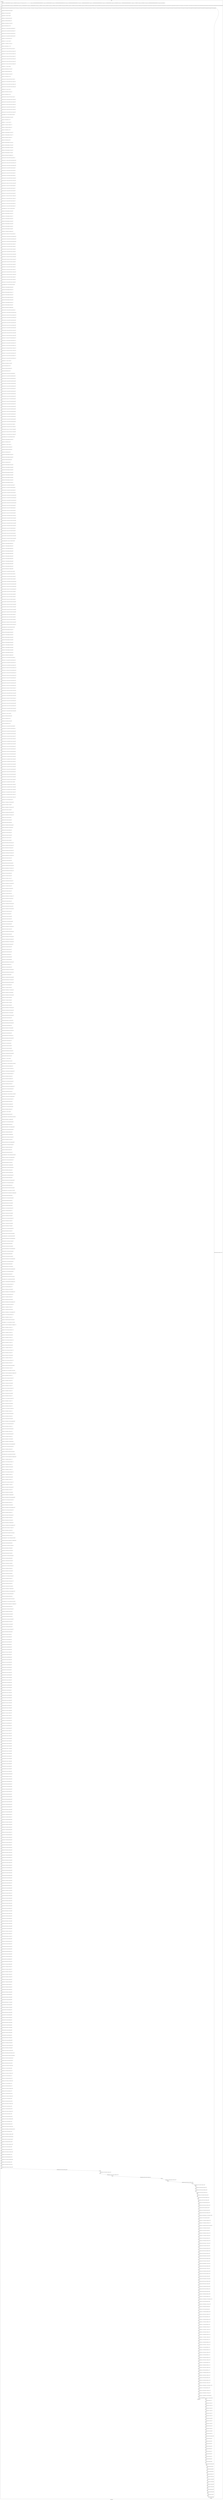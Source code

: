 digraph G {
label="Btor2XCFA";
subgraph cluster_0 {
label="main";
main_init[];
l1[];
l3[];
l4[];
l5[];
l6[];
l7[];
l8[];
l9[];
l10[];
l11[];
l12[];
l13[];
l14[];
l15[];
l16[];
l17[];
l18[];
l19[];
l20[];
l21[];
l22[];
l23[];
l24[];
l25[];
l26[];
l27[];
l28[];
l29[];
l30[];
l31[];
l32[];
l33[];
l34[];
l35[];
l36[];
l37[];
l38[];
l39[];
l40[];
l41[];
l42[];
l43[];
l44[];
l45[];
l46[];
l47[];
l48[];
l49[];
l50[];
l51[];
l52[];
l53[];
l54[];
l55[];
l56[];
l57[];
l58[];
l59[];
l60[];
l61[];
l62[];
l63[];
l64[];
l65[];
l66[];
l67[];
l68[];
l69[];
l70[];
l71[];
l72[];
l73[];
l74[];
l75[];
l76[];
l77[];
l78[];
l79[];
l80[];
l81[];
l82[];
l83[];
l84[];
l85[];
l86[];
l87[];
l88[];
l89[];
l90[];
l91[];
l92[];
l93[];
l94[];
l95[];
l96[];
l97[];
l98[];
l99[];
l100[];
l101[];
l102[];
l103[];
l104[];
l105[];
l106[];
l107[];
l108[];
l109[];
l110[];
l111[];
l112[];
l113[];
l114[];
l115[];
l116[];
l117[];
l118[];
l119[];
l120[];
l121[];
l122[];
l123[];
l124[];
l125[];
l126[];
l127[];
l128[];
l129[];
l130[];
l131[];
l132[];
l133[];
l134[];
l135[];
l136[];
l137[];
l138[];
l139[];
l140[];
l141[];
l142[];
l143[];
l144[];
l145[];
l146[];
l147[];
l148[];
l149[];
l150[];
l151[];
l152[];
l153[];
l154[];
l155[];
l156[];
l157[];
l158[];
l159[];
l160[];
l161[];
l162[];
l163[];
l164[];
l165[];
l166[];
l167[];
l168[];
l169[];
l170[];
l171[];
l172[];
l173[];
l174[];
l175[];
l176[];
l177[];
l178[];
l179[];
l180[];
l181[];
l182[];
l183[];
l184[];
l185[];
l186[];
l187[];
l188[];
l189[];
l190[];
l191[];
l192[];
l193[];
l194[];
l195[];
l196[];
l197[];
l198[];
l199[];
l200[];
l201[];
l202[];
l203[];
l204[];
l205[];
l206[];
l207[];
l208[];
l209[];
l210[];
l211[];
l212[];
l213[];
l214[];
l215[];
l216[];
l217[];
l218[];
l219[];
l220[];
l221[];
l222[];
l223[];
l224[];
l225[];
l226[];
l227[];
l228[];
l229[];
l230[];
l231[];
l232[];
l233[];
l234[];
l235[];
l236[];
l237[];
l238[];
l239[];
l240[];
l241[];
l242[];
l243[];
l244[];
l245[];
l246[];
l247[];
l248[];
l249[];
l250[];
l251[];
l252[];
l253[];
l254[];
l255[];
l256[];
l257[];
l258[];
l259[];
l260[];
l261[];
l262[];
l263[];
l264[];
l265[];
l266[];
l267[];
l268[];
l269[];
l270[];
l271[];
l272[];
l273[];
l274[];
l275[];
l276[];
l277[];
l278[];
l279[];
l280[];
l281[];
l282[];
l283[];
l284[];
l285[];
l286[];
l287[];
l288[];
l289[];
l290[];
l291[];
l292[];
l293[];
l294[];
l295[];
l296[];
l297[];
l298[];
l299[];
l300[];
l301[];
l302[];
l303[];
l304[];
l305[];
l306[];
l307[];
l308[];
l309[];
l310[];
l311[];
l312[];
l313[];
l314[];
l315[];
l316[];
l317[];
l318[];
l319[];
l320[];
l321[];
l322[];
l323[];
l324[];
l325[];
l326[];
l327[];
l328[];
l329[];
l330[];
l331[];
l332[];
l333[];
l334[];
l335[];
l336[];
l337[];
l338[];
l339[];
l340[];
l341[];
l342[];
l343[];
l344[];
l345[];
l346[];
l347[];
l348[];
l349[];
l350[];
l351[];
l352[];
l353[];
l354[];
l355[];
l356[];
l357[];
l358[];
l359[];
l360[];
l361[];
l362[];
l363[];
l364[];
l365[];
l366[];
l367[];
l368[];
l369[];
l370[];
l371[];
l372[];
l373[];
l374[];
l375[];
l376[];
l377[];
l378[];
l379[];
l380[];
l381[];
l382[];
l383[];
l384[];
l385[];
l386[];
l387[];
l388[];
l389[];
l390[];
l391[];
l392[];
l393[];
l394[];
l395[];
l396[];
l397[];
l398[];
l399[];
l400[];
l401[];
l402[];
l403[];
l404[];
l405[];
l406[];
l407[];
l408[];
l409[];
l410[];
l411[];
l412[];
l413[];
l414[];
l415[];
l416[];
l417[];
l418[];
l419[];
l420[];
l421[];
l422[];
l423[];
l424[];
l425[];
l426[];
l427[];
l428[];
l429[];
l430[];
l431[];
l432[];
l433[];
l434[];
l435[];
l436[];
l437[];
l438[];
l439[];
l440[];
l441[];
l442[];
l443[];
l444[];
l445[];
l446[];
l447[];
l448[];
l449[];
l450[];
l451[];
l452[];
l453[];
l454[];
l455[];
l456[];
l457[];
l458[];
l459[];
l460[];
l461[];
l462[];
l463[];
l464[];
l465[];
l466[];
l467[];
l468[];
l469[];
l470[];
l471[];
l472[];
l473[];
l474[];
l475[];
l476[];
l477[];
l478[];
l479[];
l480[];
l481[];
l482[];
l483[];
l484[];
l485[];
l486[];
l487[];
l488[];
l489[];
l490[];
l491[];
l492[];
l493[];
l494[];
l495[];
l496[];
l497[];
l498[];
l499[];
l500[];
l501[];
l502[];
l503[];
l504[];
l505[];
l506[];
l507[];
l508[];
l509[];
l510[];
l511[];
l512[];
l513[];
l514[];
l515[];
l516[];
l517[];
l518[];
l519[];
l520[];
l521[];
l522[];
l523[];
l524[];
l525[];
l526[];
l527[];
l528[];
l529[];
l530[];
l531[];
l532[];
l533[];
l534[];
l535[];
l536[];
l537[];
l538[];
l539[];
l540[];
l541[];
l542[];
l543[];
l544[];
l545[];
l546[];
l547[];
l548[];
l549[];
l550[];
l551[];
l552[];
l553[];
l554[];
l555[];
l556[];
l557[];
l558[];
l559[];
l560[];
l561[];
l562[];
l563[];
l564[];
l565[];
l566[];
l567[];
l568[];
l569[];
l570[];
l571[];
l572[];
l573[];
l574[];
l575[];
l576[];
l577[];
l578[];
l579[];
l580[];
l581[];
l582[];
l583[];
l584[];
l585[];
l586[];
l587[];
l588[];
l589[];
l590[];
l591[];
l592[];
l593[];
l594[];
l595[];
l596[];
l597[];
l598[];
l599[];
l600[];
l601[];
l602[];
l603[];
l604[];
l605[];
l606[];
l607[];
l608[];
l609[];
l610[];
l611[];
l612[];
l613[];
l614[];
l615[];
l616[];
l617[];
l618[];
l619[];
l620[];
l621[];
l622[];
l623[];
l624[];
l625[];
l626[];
l627[];
l628[];
l629[];
l630[];
l631[];
l632[];
l633[];
l634[];
l635[];
l636[];
l637[];
l638[];
l639[];
l640[];
l641[];
l642[];
l643[];
l644[];
l645[];
l646[];
l647[];
l648[];
l649[];
l650[];
l651[];
l652[];
l653[];
l654[];
l655[];
l656[];
l657[];
l658[];
l659[];
l660[];
l661[];
l662[];
l663[];
l664[];
l665[];
l666[];
l667[];
l668[];
l669[];
l670[];
l671[];
l672[];
l673[];
l674[];
l675[];
l676[];
l677[];
l678[];
l679[];
l680[];
l681[];
l682[];
l683[];
l684[];
l685[];
l686[];
l687[];
l688[];
l689[];
l690[];
l691[];
l692[];
l693[];
l694[];
l695[];
l696[];
l697[];
l698[];
l699[];
l700[];
l701[];
l702[];
l703[];
l704[];
l705[];
l706[];
l707[];
l708[];
l709[];
l710[];
l711[];
l712[];
l713[];
l714[];
l715[];
l716[];
l717[];
l718[];
l719[];
l720[];
l721[];
l722[];
l723[];
l724[];
l725[];
l726[];
l727[];
l728[];
l729[];
l730[];
l731[];
l732[];
l733[];
l734[];
l735[];
l736[];
l737[];
l738[];
l739[];
l740[];
l741[];
l742[];
l743[];
l744[];
l745[];
l746[];
l747[];
l748[];
l749[];
l750[];
l751[];
l752[];
l753[];
l754[];
l755[];
l756[];
l757[];
l758[];
l759[];
l760[];
l761[];
l762[];
l763[];
l764[];
l765[];
l766[];
l767[];
l768[];
l769[];
l770[];
l771[];
l772[];
l773[];
l774[];
l775[];
l776[];
l777[];
l778[];
l779[];
l780[];
l781[];
l782[];
l783[];
l784[];
l785[];
l786[];
l787[];
l788[];
l789[];
l790[];
l791[];
l792[];
l793[];
l794[];
l795[];
l796[];
l797[];
l798[];
l799[];
l800[];
l801[];
l802[];
l803[];
l804[];
l805[];
l806[];
l807[];
l808[];
l809[];
l810[];
l811[];
l812[];
l813[];
l814[];
l815[];
l816[];
l817[];
l818[];
l819[];
l820[];
l821[];
l822[];
l823[];
l824[];
l825[];
l826[];
l827[];
l828[];
l829[];
l830[];
l831[];
l832[];
l833[];
l834[];
l835[];
l836[];
l837[];
l838[];
l839[];
l840[];
l841[];
l842[];
l843[];
l844[];
l845[];
l846[];
l847[];
l848[];
l849[];
l850[];
l851[];
l852[];
l853[];
l854[];
l855[];
l856[];
l857[];
l858[];
l859[];
l860[];
l861[];
l862[];
l863[];
l864[];
l865[];
l866[];
l867[];
l868[];
l869[];
l870[];
l871[];
l872[];
l873[];
l874[];
l875[];
l876[];
l877[];
l878[];
l879[];
l880[];
l881[];
l882[];
l883[];
l884[];
l885[];
l886[];
l887[];
l888[];
l889[];
l890[];
l891[];
l892[];
l893[];
l894[];
l895[];
l896[];
l897[];
l898[];
l899[];
l900[];
l901[];
l902[];
l903[];
l904[];
l905[];
l906[];
l907[];
l908[];
l909[];
l910[];
l911[];
l912[];
l913[];
l914[];
l915[];
l916[];
l917[];
l918[];
l919[];
l920[];
l921[];
l922[];
l923[];
l924[];
l925[];
l926[];
l927[];
l928[];
l929[];
l930[];
l931[];
l932[];
l933[];
l934[];
l935[];
l936[];
l937[];
l938[];
l939[];
l940[];
l941[];
l942[];
l943[];
l944[];
l945[];
main_error[];
l946[];
l947[];
l948[];
l949[];
l950[];
l951[];
l952[];
l953[];
l954[];
l955[];
l956[];
l957[];
l958[];
l959[];
l960[];
l961[];
l962[];
l963[];
l964[];
l965[];
l966[];
l967[];
l968[];
l969[];
l970[];
l971[];
l972[];
l973[];
l974[];
l975[];
l976[];
l977[];
l978[];
l979[];
l980[];
l981[];
l982[];
l983[];
l984[];
l985[];
main_init -> l1 [label="[(assign const_7 #b0000000000000000),(assign const_16 #b00000000),(assign const_37 #b0),(assign const_92 #b1111111111111111),(assign const_96 #b00000000000000000000000000000001),(assign const_98 #b0000000000000000),(assign const_100 #b00000000000000000000000000010000),(assign const_103 #b00000000000000000000000000000100),(assign const_114 #b000000000000000000000000),(assign const_116 #b00000000000000000000000000001000),(assign const_134 #b0000000000000000),(assign const_166 #b00000000),(assign const_179 #b00000000000000000000000000000011),(assign const_217 #b00000001),(assign const_249 #b00000010),(assign const_316 #b00000000000000000000000000000010),(assign const_682 #b00000011)] "];
l3 -> l4 [label="[(havoc input_93),(havoc input_94),(havoc input_95),(havoc input_106),(havoc input_113),(havoc input_119),(havoc input_120),(havoc input_121),(havoc input_122),(havoc input_123),(havoc input_124),(havoc input_133),(havoc input_135),(havoc input_136),(havoc input_142),(havoc input_148),(havoc input_152),(havoc input_153),(havoc input_154),(havoc input_155),(havoc input_156),(havoc input_157),(havoc input_168),(havoc input_175),(havoc input_177),(havoc input_182),(havoc input_184),(havoc input_186),(havoc input_187),(havoc input_188),(havoc input_189),(havoc input_191),(havoc input_194),(havoc input_314),(havoc input_322),(havoc input_324),(havoc input_328),(havoc input_330),(havoc input_332),(havoc input_334),(havoc input_336),(havoc input_338),(havoc input_341),(havoc input_343),(havoc input_344),(havoc input_345),(havoc input_475),(havoc input_515),(havoc input_524),(havoc input_530),(havoc input_538),(havoc input_540),(havoc input_565),(havoc input_584),(havoc input_597),(havoc input_603)] "];
l4 -> l5 [label="[(assign binary_90 (bvand state_58 (bvnot state_88)))] "];
l5 -> l6 [label="[(assign binary_97 (bvxor const_92 state_8))] "];
l6 -> l7 [label="[(assign binary_99 (++ binary_97 const_98))] "];
l7 -> l8 [label="[(assign binary_101 (bvashr binary_99 const_100))] "];
l8 -> l9 [label="[(assign binary_102 (bvadd const_96 binary_101))] "];
l9 -> l10 [label="[(assign binary_104 (bvsrem binary_102 const_103))] "];
l10 -> l11 [label="[(assign slice_105 (extract binary_104 0 16))] "];
l11 -> l12 [label="[(assign ternary_107 (ite (= input_106 #b1) slice_105 binary_97))] "];
l12 -> l13 [label="[(assign ternary_108 (ite (= input_95 #b1) slice_105 ternary_107))] "];
l13 -> l14 [label="[(assign ternary_109 (ite (= input_94 #b1) const_92 ternary_108))] "];
l14 -> l15 [label="[(assign ternary_110 (ite (= input_93 #b1) const_92 ternary_109))] "];
l15 -> l16 [label="[(assign binary_111 (bvxor const_92 ternary_110))] "];
l16 -> l17 [label="[(assign binary_115 (++ const_114 state_27))] "];
l17 -> l18 [label="[(assign binary_117 (bvsdiv binary_115 const_116))] "];
l18 -> l19 [label="[(assign slice_118 (extract binary_117 0 16))] "];
l19 -> l20 [label="[(assign ternary_125 (ite (= input_124 #b1) slice_118 state_10))] "];
l20 -> l21 [label="[(assign ternary_126 (ite (= input_123 #b1) slice_118 ternary_125))] "];
l21 -> l22 [label="[(assign ternary_127 (ite (= input_122 #b1) slice_118 ternary_126))] "];
l22 -> l23 [label="[(assign ternary_128 (ite (= input_121 #b1) slice_118 ternary_127))] "];
l23 -> l24 [label="[(assign ternary_129 (ite (= input_120 #b1) slice_118 ternary_128))] "];
l24 -> l25 [label="[(assign ternary_130 (ite (= input_119 #b1) slice_118 ternary_129))] "];
l25 -> l26 [label="[(assign ternary_131 (ite (= input_113 #b1) slice_118 ternary_130))] "];
l26 -> l27 [label="[(assign binary_137 (++ state_12 const_98))] "];
l27 -> l28 [label="[(assign binary_138 (bvashr binary_137 const_100))] "];
l28 -> l29 [label="[(assign binary_139 (bvadd const_96 binary_138))] "];
l29 -> l30 [label="[(assign binary_140 (bvsrem binary_139 const_103))] "];
l30 -> l31 [label="[(assign slice_141 (extract binary_140 0 16))] "];
l31 -> l32 [label="[(assign ternary_143 (ite (= input_142 #b1) slice_141 state_12))] "];
l32 -> l33 [label="[(assign ternary_144 (ite (= input_136 #b1) slice_141 ternary_143))] "];
l33 -> l34 [label="[(assign ternary_145 (ite (= input_135 #b1) const_134 ternary_144))] "];
l34 -> l35 [label="[(assign ternary_146 (ite (= input_133 #b1) const_134 ternary_145))] "];
l35 -> l36 [label="[(assign binary_149 (++ const_114 state_17))] "];
l36 -> l37 [label="[(assign binary_150 (bvsdiv binary_149 const_116))] "];
l37 -> l38 [label="[(assign slice_151 (extract binary_150 0 16))] "];
l38 -> l39 [label="[(assign ternary_158 (ite (= input_157 #b1) slice_151 state_14))] "];
l39 -> l40 [label="[(assign ternary_159 (ite (= input_156 #b1) slice_151 ternary_158))] "];
l40 -> l41 [label="[(assign ternary_160 (ite (= input_155 #b1) slice_151 ternary_159))] "];
l41 -> l42 [label="[(assign ternary_161 (ite (= input_154 #b1) slice_151 ternary_160))] "];
l42 -> l43 [label="[(assign ternary_162 (ite (= input_153 #b1) slice_151 ternary_161))] "];
l43 -> l44 [label="[(assign ternary_163 (ite (= input_152 #b1) slice_151 ternary_162))] "];
l44 -> l45 [label="[(assign ternary_164 (ite (= input_148 #b1) slice_151 ternary_163))] "];
l45 -> l46 [label="[(assign comparison_167 (ite (= const_166 state_23) #b1 #b0))] "];
l46 -> l47 [label="[(assign binary_169 (bvand comparison_167 input_168))] "];
l47 -> l48 [label="[(assign slice_170 (extract binary_101 0 8))] "];
l48 -> l49 [label="[(assign binary_171 (++ const_114 slice_170))] "];
l49 -> l50 [label="[(assign binary_172 (bvmul const_116 binary_171))] "];
l50 -> l51 [label="[(assign binary_173 (bvadd const_103 binary_172))] "];
l51 -> l52 [label="[(assign slice_174 (extract binary_173 0 8))] "];
l52 -> l53 [label="[(assign binary_176 (bvand comparison_167 input_175))] "];
l53 -> l54 [label="[(assign binary_178 (bvand comparison_167 input_177))] "];
l54 -> l55 [label="[(assign binary_180 (bvadd const_179 binary_172))] "];
l55 -> l56 [label="[(assign slice_181 (extract binary_180 0 8))] "];
l56 -> l57 [label="[(assign binary_183 (bvand comparison_167 input_182))] "];
l57 -> l58 [label="[(assign binary_185 (bvand comparison_167 input_184))] "];
l58 -> l59 [label="[(assign binary_190 (bvand comparison_167 input_189))] "];
l59 -> l60 [label="[(assign binary_192 (bvand comparison_167 input_191))] "];
l60 -> l61 [label="[(assign binary_193 (bvand comparison_167 input_93))] "];
l61 -> l62 [label="[(assign binary_195 (bvand input_194 comparison_167))] "];
l62 -> l63 [label="[(assign ternary_196 (ite (= binary_195 #b1) const_166 state_17))] "];
l63 -> l64 [label="[(assign ternary_197 (ite (= binary_193 #b1) const_166 ternary_196))] "];
l64 -> l65 [label="[(assign ternary_198 (ite (= binary_192 #b1) const_166 ternary_197))] "];
l65 -> l66 [label="[(assign ternary_199 (ite (= binary_190 #b1) const_166 ternary_198))] "];
l66 -> l67 [label="[(assign ternary_200 (ite (= input_188 #b1) state_19 ternary_199))] "];
l67 -> l68 [label="[(assign ternary_201 (ite (= input_133 #b1) state_19 ternary_200))] "];
l68 -> l69 [label="[(assign ternary_202 (ite (= input_187 #b1) state_19 ternary_201))] "];
l69 -> l70 [label="[(assign ternary_203 (ite (= input_186 #b1) state_19 ternary_202))] "];
l70 -> l71 [label="[(assign ternary_204 (ite (= binary_185 #b1) slice_181 ternary_203))] "];
l71 -> l72 [label="[(assign ternary_205 (ite (= binary_183 #b1) slice_181 ternary_204))] "];
l72 -> l73 [label="[(assign ternary_206 (ite (= binary_178 #b1) slice_181 ternary_205))] "];
l73 -> l74 [label="[(assign ternary_207 (ite (= input_157 #b1) state_19 ternary_206))] "];
l74 -> l75 [label="[(assign ternary_208 (ite (= input_156 #b1) state_19 ternary_207))] "];
l75 -> l76 [label="[(assign ternary_209 (ite (= input_155 #b1) state_19 ternary_208))] "];
l76 -> l77 [label="[(assign ternary_210 (ite (= input_154 #b1) state_19 ternary_209))] "];
l77 -> l78 [label="[(assign ternary_211 (ite (= binary_176 #b1) slice_174 ternary_210))] "];
l78 -> l79 [label="[(assign ternary_212 (ite (= binary_169 #b1) slice_174 ternary_211))] "];
l79 -> l80 [label="[(assign ternary_213 (ite (= input_153 #b1) state_19 ternary_212))] "];
l80 -> l81 [label="[(assign ternary_214 (ite (= input_152 #b1) state_19 ternary_213))] "];
l81 -> l82 [label="[(assign ternary_215 (ite (= input_148 #b1) state_19 ternary_214))] "];
l82 -> l83 [label="[(assign comparison_218 (ite (= const_217 state_23) #b1 #b0))] "];
l83 -> l84 [label="[(assign binary_219 (bvand comparison_218 input_168))] "];
l84 -> l85 [label="[(assign binary_220 (bvand comparison_218 input_175))] "];
l85 -> l86 [label="[(assign binary_221 (bvand comparison_218 input_177))] "];
l86 -> l87 [label="[(assign binary_222 (bvand comparison_218 input_182))] "];
l87 -> l88 [label="[(assign binary_223 (bvand comparison_218 input_184))] "];
l88 -> l89 [label="[(assign binary_224 (bvand comparison_218 input_189))] "];
l89 -> l90 [label="[(assign binary_225 (bvand comparison_218 input_191))] "];
l90 -> l91 [label="[(assign binary_226 (bvand comparison_218 input_93))] "];
l91 -> l92 [label="[(assign binary_227 (bvand input_194 comparison_218))] "];
l92 -> l93 [label="[(assign ternary_228 (ite (= binary_227 #b1) const_166 state_19))] "];
l93 -> l94 [label="[(assign ternary_229 (ite (= binary_226 #b1) const_166 ternary_228))] "];
l94 -> l95 [label="[(assign ternary_230 (ite (= binary_225 #b1) const_166 ternary_229))] "];
l95 -> l96 [label="[(assign ternary_231 (ite (= binary_224 #b1) const_166 ternary_230))] "];
l96 -> l97 [label="[(assign ternary_232 (ite (= input_188 #b1) state_21 ternary_231))] "];
l97 -> l98 [label="[(assign ternary_233 (ite (= input_133 #b1) state_21 ternary_232))] "];
l98 -> l99 [label="[(assign ternary_234 (ite (= input_187 #b1) state_21 ternary_233))] "];
l99 -> l100 [label="[(assign ternary_235 (ite (= input_186 #b1) state_21 ternary_234))] "];
l100 -> l101 [label="[(assign ternary_236 (ite (= binary_223 #b1) slice_181 ternary_235))] "];
l101 -> l102 [label="[(assign ternary_237 (ite (= binary_222 #b1) slice_181 ternary_236))] "];
l102 -> l103 [label="[(assign ternary_238 (ite (= binary_221 #b1) slice_181 ternary_237))] "];
l103 -> l104 [label="[(assign ternary_239 (ite (= input_157 #b1) state_21 ternary_238))] "];
l104 -> l105 [label="[(assign ternary_240 (ite (= input_156 #b1) state_21 ternary_239))] "];
l105 -> l106 [label="[(assign ternary_241 (ite (= input_155 #b1) state_21 ternary_240))] "];
l106 -> l107 [label="[(assign ternary_242 (ite (= input_154 #b1) state_21 ternary_241))] "];
l107 -> l108 [label="[(assign ternary_243 (ite (= binary_220 #b1) slice_174 ternary_242))] "];
l108 -> l109 [label="[(assign ternary_244 (ite (= binary_219 #b1) slice_174 ternary_243))] "];
l109 -> l110 [label="[(assign ternary_245 (ite (= input_153 #b1) state_21 ternary_244))] "];
l110 -> l111 [label="[(assign ternary_246 (ite (= input_152 #b1) state_21 ternary_245))] "];
l111 -> l112 [label="[(assign ternary_247 (ite (= input_148 #b1) state_21 ternary_246))] "];
l112 -> l113 [label="[(assign comparison_250 (ite (= const_249 state_23) #b1 #b0))] "];
l113 -> l114 [label="[(assign binary_251 (bvand comparison_250 input_168))] "];
l114 -> l115 [label="[(assign binary_252 (bvand comparison_250 input_175))] "];
l115 -> l116 [label="[(assign binary_253 (bvand comparison_250 input_177))] "];
l116 -> l117 [label="[(assign binary_254 (bvand comparison_250 input_182))] "];
l117 -> l118 [label="[(assign binary_255 (bvand comparison_250 input_184))] "];
l118 -> l119 [label="[(assign binary_256 (bvand comparison_250 input_189))] "];
l119 -> l120 [label="[(assign binary_257 (bvand comparison_250 input_191))] "];
l120 -> l121 [label="[(assign binary_258 (bvand comparison_250 input_93))] "];
l121 -> l122 [label="[(assign binary_259 (bvand input_194 comparison_250))] "];
l122 -> l123 [label="[(assign ternary_260 (ite (= binary_259 #b1) const_166 state_21))] "];
l123 -> l124 [label="[(assign ternary_261 (ite (= binary_258 #b1) const_166 ternary_260))] "];
l124 -> l125 [label="[(assign ternary_262 (ite (= binary_257 #b1) const_166 ternary_261))] "];
l125 -> l126 [label="[(assign ternary_263 (ite (= binary_256 #b1) const_166 ternary_262))] "];
l126 -> l127 [label="[(assign ternary_264 (ite (= input_188 #b1) const_166 ternary_263))] "];
l127 -> l128 [label="[(assign ternary_265 (ite (= input_133 #b1) const_166 ternary_264))] "];
l128 -> l129 [label="[(assign ternary_266 (ite (= input_187 #b1) const_166 ternary_265))] "];
l129 -> l130 [label="[(assign ternary_267 (ite (= input_186 #b1) const_166 ternary_266))] "];
l130 -> l131 [label="[(assign ternary_268 (ite (= binary_255 #b1) slice_181 ternary_267))] "];
l131 -> l132 [label="[(assign ternary_269 (ite (= binary_254 #b1) slice_181 ternary_268))] "];
l132 -> l133 [label="[(assign ternary_270 (ite (= binary_253 #b1) slice_181 ternary_269))] "];
l133 -> l134 [label="[(assign ternary_271 (ite (= input_157 #b1) const_166 ternary_270))] "];
l134 -> l135 [label="[(assign ternary_272 (ite (= input_156 #b1) const_166 ternary_271))] "];
l135 -> l136 [label="[(assign ternary_273 (ite (= input_155 #b1) const_166 ternary_272))] "];
l136 -> l137 [label="[(assign ternary_274 (ite (= input_154 #b1) const_166 ternary_273))] "];
l137 -> l138 [label="[(assign ternary_275 (ite (= binary_252 #b1) slice_174 ternary_274))] "];
l138 -> l139 [label="[(assign ternary_276 (ite (= binary_251 #b1) slice_174 ternary_275))] "];
l139 -> l140 [label="[(assign ternary_277 (ite (= input_153 #b1) const_166 ternary_276))] "];
l140 -> l141 [label="[(assign ternary_278 (ite (= input_152 #b1) const_166 ternary_277))] "];
l141 -> l142 [label="[(assign ternary_279 (ite (= input_148 #b1) const_166 ternary_278))] "];
l142 -> l143 [label="[(assign binary_281 (++ const_114 state_23))] "];
l143 -> l144 [label="[(assign binary_282 (bvsub binary_281 const_96))] "];
l144 -> l145 [label="[(assign slice_283 (extract binary_282 0 8))] "];
l145 -> l146 [label="[(assign binary_284 (bvadd const_96 binary_281))] "];
l146 -> l147 [label="[(assign slice_285 (extract binary_284 0 8))] "];
l147 -> l148 [label="[(assign ternary_286 (ite (= input_194 #b1) slice_285 state_23))] "];
l148 -> l149 [label="[(assign ternary_287 (ite (= input_93 #b1) slice_285 ternary_286))] "];
l149 -> l150 [label="[(assign ternary_288 (ite (= input_191 #b1) slice_285 ternary_287))] "];
l150 -> l151 [label="[(assign ternary_289 (ite (= input_189 #b1) slice_285 ternary_288))] "];
l151 -> l152 [label="[(assign ternary_290 (ite (= input_188 #b1) slice_283 ternary_289))] "];
l152 -> l153 [label="[(assign ternary_291 (ite (= input_133 #b1) slice_283 ternary_290))] "];
l153 -> l154 [label="[(assign ternary_292 (ite (= input_187 #b1) slice_283 ternary_291))] "];
l154 -> l155 [label="[(assign ternary_293 (ite (= input_186 #b1) slice_283 ternary_292))] "];
l155 -> l156 [label="[(assign ternary_294 (ite (= input_184 #b1) slice_285 ternary_293))] "];
l156 -> l157 [label="[(assign ternary_295 (ite (= input_182 #b1) slice_285 ternary_294))] "];
l157 -> l158 [label="[(assign ternary_296 (ite (= input_177 #b1) slice_285 ternary_295))] "];
l158 -> l159 [label="[(assign ternary_297 (ite (= input_157 #b1) slice_283 ternary_296))] "];
l159 -> l160 [label="[(assign ternary_298 (ite (= input_156 #b1) slice_283 ternary_297))] "];
l160 -> l161 [label="[(assign ternary_299 (ite (= input_155 #b1) slice_283 ternary_298))] "];
l161 -> l162 [label="[(assign ternary_300 (ite (= input_154 #b1) slice_283 ternary_299))] "];
l162 -> l163 [label="[(assign ternary_301 (ite (= input_175 #b1) slice_285 ternary_300))] "];
l163 -> l164 [label="[(assign ternary_302 (ite (= input_168 #b1) slice_285 ternary_301))] "];
l164 -> l165 [label="[(assign ternary_303 (ite (= input_153 #b1) slice_283 ternary_302))] "];
l165 -> l166 [label="[(assign ternary_304 (ite (= input_152 #b1) slice_283 ternary_303))] "];
l166 -> l167 [label="[(assign ternary_305 (ite (= input_148 #b1) slice_283 ternary_304))] "];
l167 -> l168 [label="[(assign ternary_307 (ite (= input_184 #b1) slice_170 state_25))] "];
l168 -> l169 [label="[(assign ternary_308 (ite (= input_182 #b1) slice_170 ternary_307))] "];
l169 -> l170 [label="[(assign ternary_309 (ite (= input_177 #b1) slice_170 ternary_308))] "];
l170 -> l171 [label="[(assign ternary_310 (ite (= input_175 #b1) slice_170 ternary_309))] "];
l171 -> l172 [label="[(assign ternary_311 (ite (= input_168 #b1) slice_170 ternary_310))] "];
l172 -> l173 [label="[(assign comparison_313 (ite (= const_166 state_33) #b1 #b0))] "];
l173 -> l174 [label="[(assign binary_315 (bvand comparison_313 input_314))] "];
l174 -> l175 [label="[(assign slice_317 (extract binary_138 0 8))] "];
l175 -> l176 [label="[(assign binary_318 (++ const_114 slice_317))] "];
l176 -> l177 [label="[(assign binary_319 (bvmul const_116 binary_318))] "];
l177 -> l178 [label="[(assign binary_320 (bvadd const_316 binary_319))] "];
l178 -> l179 [label="[(assign slice_321 (extract binary_320 0 8))] "];
l179 -> l180 [label="[(assign binary_323 (bvand comparison_313 input_322))] "];
l180 -> l181 [label="[(assign binary_325 (bvand comparison_313 input_324))] "];
l181 -> l182 [label="[(assign binary_326 (bvadd const_96 binary_319))] "];
l182 -> l183 [label="[(assign slice_327 (extract binary_326 0 8))] "];
l183 -> l184 [label="[(assign binary_329 (bvand comparison_313 input_328))] "];
l184 -> l185 [label="[(assign binary_331 (bvand comparison_313 input_330))] "];
l185 -> l186 [label="[(assign binary_333 (bvand comparison_313 input_332))] "];
l186 -> l187 [label="[(assign binary_335 (bvand comparison_313 input_334))] "];
l187 -> l188 [label="[(assign binary_337 (bvand comparison_313 input_336))] "];
l188 -> l189 [label="[(assign binary_339 (bvand comparison_313 input_338))] "];
l189 -> l190 [label="[(assign binary_340 (bvand comparison_313 input_135))] "];
l190 -> l191 [label="[(assign binary_342 (bvand comparison_313 input_341))] "];
l191 -> l192 [label="[(assign ternary_346 (ite (= input_345 #b1) state_29 state_27))] "];
l192 -> l193 [label="[(assign ternary_347 (ite (= input_94 #b1) state_29 ternary_346))] "];
l193 -> l194 [label="[(assign ternary_348 (ite (= input_344 #b1) state_29 ternary_347))] "];
l194 -> l195 [label="[(assign ternary_349 (ite (= input_343 #b1) state_29 ternary_348))] "];
l195 -> l196 [label="[(assign ternary_350 (ite (= binary_342 #b1) const_166 ternary_349))] "];
l196 -> l197 [label="[(assign ternary_351 (ite (= binary_340 #b1) const_166 ternary_350))] "];
l197 -> l198 [label="[(assign ternary_352 (ite (= binary_339 #b1) const_166 ternary_351))] "];
l198 -> l199 [label="[(assign ternary_353 (ite (= binary_337 #b1) const_166 ternary_352))] "];
l199 -> l200 [label="[(assign ternary_354 (ite (= input_124 #b1) state_29 ternary_353))] "];
l200 -> l201 [label="[(assign ternary_355 (ite (= input_123 #b1) state_29 ternary_354))] "];
l201 -> l202 [label="[(assign ternary_356 (ite (= input_122 #b1) state_29 ternary_355))] "];
l202 -> l203 [label="[(assign ternary_357 (ite (= input_121 #b1) state_29 ternary_356))] "];
l203 -> l204 [label="[(assign ternary_358 (ite (= binary_335 #b1) slice_327 ternary_357))] "];
l204 -> l205 [label="[(assign ternary_359 (ite (= binary_333 #b1) slice_327 ternary_358))] "];
l205 -> l206 [label="[(assign ternary_360 (ite (= binary_331 #b1) slice_327 ternary_359))] "];
l206 -> l207 [label="[(assign ternary_361 (ite (= binary_329 #b1) slice_327 ternary_360))] "];
l207 -> l208 [label="[(assign ternary_362 (ite (= binary_325 #b1) slice_327 ternary_361))] "];
l208 -> l209 [label="[(assign ternary_363 (ite (= input_120 #b1) state_29 ternary_362))] "];
l209 -> l210 [label="[(assign ternary_364 (ite (= input_119 #b1) state_29 ternary_363))] "];
l210 -> l211 [label="[(assign ternary_365 (ite (= input_113 #b1) state_29 ternary_364))] "];
l211 -> l212 [label="[(assign ternary_366 (ite (= binary_323 #b1) slice_321 ternary_365))] "];
l212 -> l213 [label="[(assign ternary_367 (ite (= binary_315 #b1) slice_321 ternary_366))] "];
l213 -> l214 [label="[(assign comparison_369 (ite (= const_217 state_33) #b1 #b0))] "];
l214 -> l215 [label="[(assign binary_370 (bvand comparison_369 input_314))] "];
l215 -> l216 [label="[(assign binary_371 (bvand comparison_369 input_322))] "];
l216 -> l217 [label="[(assign binary_372 (bvand comparison_369 input_324))] "];
l217 -> l218 [label="[(assign binary_373 (bvand comparison_369 input_328))] "];
l218 -> l219 [label="[(assign binary_374 (bvand comparison_369 input_330))] "];
l219 -> l220 [label="[(assign binary_375 (bvand comparison_369 input_332))] "];
l220 -> l221 [label="[(assign binary_376 (bvand comparison_369 input_334))] "];
l221 -> l222 [label="[(assign binary_377 (bvand comparison_369 input_336))] "];
l222 -> l223 [label="[(assign binary_378 (bvand comparison_369 input_338))] "];
l223 -> l224 [label="[(assign binary_379 (bvand comparison_369 input_135))] "];
l224 -> l225 [label="[(assign binary_380 (bvand input_341 comparison_369))] "];
l225 -> l226 [label="[(assign ternary_381 (ite (= input_345 #b1) state_31 state_29))] "];
l226 -> l227 [label="[(assign ternary_382 (ite (= input_94 #b1) state_31 ternary_381))] "];
l227 -> l228 [label="[(assign ternary_383 (ite (= input_344 #b1) state_31 ternary_382))] "];
l228 -> l229 [label="[(assign ternary_384 (ite (= input_343 #b1) state_31 ternary_383))] "];
l229 -> l230 [label="[(assign ternary_385 (ite (= binary_380 #b1) const_166 ternary_384))] "];
l230 -> l231 [label="[(assign ternary_386 (ite (= binary_379 #b1) const_166 ternary_385))] "];
l231 -> l232 [label="[(assign ternary_387 (ite (= binary_378 #b1) const_166 ternary_386))] "];
l232 -> l233 [label="[(assign ternary_388 (ite (= binary_377 #b1) const_166 ternary_387))] "];
l233 -> l234 [label="[(assign ternary_389 (ite (= input_124 #b1) state_31 ternary_388))] "];
l234 -> l235 [label="[(assign ternary_390 (ite (= input_123 #b1) state_31 ternary_389))] "];
l235 -> l236 [label="[(assign ternary_391 (ite (= input_122 #b1) state_31 ternary_390))] "];
l236 -> l237 [label="[(assign ternary_392 (ite (= input_121 #b1) state_31 ternary_391))] "];
l237 -> l238 [label="[(assign ternary_393 (ite (= binary_376 #b1) slice_327 ternary_392))] "];
l238 -> l239 [label="[(assign ternary_394 (ite (= binary_375 #b1) slice_327 ternary_393))] "];
l239 -> l240 [label="[(assign ternary_395 (ite (= binary_374 #b1) slice_327 ternary_394))] "];
l240 -> l241 [label="[(assign ternary_396 (ite (= binary_373 #b1) slice_327 ternary_395))] "];
l241 -> l242 [label="[(assign ternary_397 (ite (= binary_372 #b1) slice_327 ternary_396))] "];
l242 -> l243 [label="[(assign ternary_398 (ite (= input_120 #b1) state_31 ternary_397))] "];
l243 -> l244 [label="[(assign ternary_399 (ite (= input_119 #b1) state_31 ternary_398))] "];
l244 -> l245 [label="[(assign ternary_400 (ite (= input_113 #b1) state_31 ternary_399))] "];
l245 -> l246 [label="[(assign ternary_401 (ite (= binary_371 #b1) slice_321 ternary_400))] "];
l246 -> l247 [label="[(assign ternary_402 (ite (= binary_370 #b1) slice_321 ternary_401))] "];
l247 -> l248 [label="[(assign comparison_404 (ite (= const_249 state_33) #b1 #b0))] "];
l248 -> l249 [label="[(assign binary_405 (bvand comparison_404 input_314))] "];
l249 -> l250 [label="[(assign binary_406 (bvand comparison_404 input_322))] "];
l250 -> l251 [label="[(assign binary_407 (bvand comparison_404 input_324))] "];
l251 -> l252 [label="[(assign binary_408 (bvand comparison_404 input_328))] "];
l252 -> l253 [label="[(assign binary_409 (bvand comparison_404 input_330))] "];
l253 -> l254 [label="[(assign binary_410 (bvand comparison_404 input_332))] "];
l254 -> l255 [label="[(assign binary_411 (bvand comparison_404 input_334))] "];
l255 -> l256 [label="[(assign binary_412 (bvand comparison_404 input_336))] "];
l256 -> l257 [label="[(assign binary_413 (bvand comparison_404 input_338))] "];
l257 -> l258 [label="[(assign binary_414 (bvand comparison_404 input_135))] "];
l258 -> l259 [label="[(assign binary_415 (bvand input_341 comparison_404))] "];
l259 -> l260 [label="[(assign ternary_416 (ite (= input_345 #b1) const_166 state_31))] "];
l260 -> l261 [label="[(assign ternary_417 (ite (= input_94 #b1) const_166 ternary_416))] "];
l261 -> l262 [label="[(assign ternary_418 (ite (= input_344 #b1) const_166 ternary_417))] "];
l262 -> l263 [label="[(assign ternary_419 (ite (= input_343 #b1) const_166 ternary_418))] "];
l263 -> l264 [label="[(assign ternary_420 (ite (= binary_415 #b1) const_166 ternary_419))] "];
l264 -> l265 [label="[(assign ternary_421 (ite (= binary_414 #b1) const_166 ternary_420))] "];
l265 -> l266 [label="[(assign ternary_422 (ite (= binary_413 #b1) const_166 ternary_421))] "];
l266 -> l267 [label="[(assign ternary_423 (ite (= binary_412 #b1) const_166 ternary_422))] "];
l267 -> l268 [label="[(assign ternary_424 (ite (= input_124 #b1) const_166 ternary_423))] "];
l268 -> l269 [label="[(assign ternary_425 (ite (= input_123 #b1) const_166 ternary_424))] "];
l269 -> l270 [label="[(assign ternary_426 (ite (= input_122 #b1) const_166 ternary_425))] "];
l270 -> l271 [label="[(assign ternary_427 (ite (= input_121 #b1) const_166 ternary_426))] "];
l271 -> l272 [label="[(assign ternary_428 (ite (= binary_411 #b1) slice_327 ternary_427))] "];
l272 -> l273 [label="[(assign ternary_429 (ite (= binary_410 #b1) slice_327 ternary_428))] "];
l273 -> l274 [label="[(assign ternary_430 (ite (= binary_409 #b1) slice_327 ternary_429))] "];
l274 -> l275 [label="[(assign ternary_431 (ite (= binary_408 #b1) slice_327 ternary_430))] "];
l275 -> l276 [label="[(assign ternary_432 (ite (= binary_407 #b1) slice_327 ternary_431))] "];
l276 -> l277 [label="[(assign ternary_433 (ite (= input_120 #b1) const_166 ternary_432))] "];
l277 -> l278 [label="[(assign ternary_434 (ite (= input_119 #b1) const_166 ternary_433))] "];
l278 -> l279 [label="[(assign ternary_435 (ite (= input_113 #b1) const_166 ternary_434))] "];
l279 -> l280 [label="[(assign ternary_436 (ite (= binary_406 #b1) slice_321 ternary_435))] "];
l280 -> l281 [label="[(assign ternary_437 (ite (= binary_405 #b1) slice_321 ternary_436))] "];
l281 -> l282 [label="[(assign binary_439 (++ const_114 state_33))] "];
l282 -> l283 [label="[(assign binary_440 (bvadd const_96 binary_439))] "];
l283 -> l284 [label="[(assign slice_441 (extract binary_440 0 8))] "];
l284 -> l285 [label="[(assign binary_442 (bvsub binary_439 const_96))] "];
l285 -> l286 [label="[(assign slice_443 (extract binary_442 0 8))] "];
l286 -> l287 [label="[(assign ternary_444 (ite (= input_345 #b1) slice_443 state_33))] "];
l287 -> l288 [label="[(assign ternary_445 (ite (= input_94 #b1) slice_443 ternary_444))] "];
l288 -> l289 [label="[(assign ternary_446 (ite (= input_344 #b1) slice_443 ternary_445))] "];
l289 -> l290 [label="[(assign ternary_447 (ite (= input_343 #b1) slice_443 ternary_446))] "];
l290 -> l291 [label="[(assign ternary_448 (ite (= input_341 #b1) slice_441 ternary_447))] "];
l291 -> l292 [label="[(assign ternary_449 (ite (= input_135 #b1) slice_441 ternary_448))] "];
l292 -> l293 [label="[(assign ternary_450 (ite (= input_338 #b1) slice_441 ternary_449))] "];
l293 -> l294 [label="[(assign ternary_451 (ite (= input_336 #b1) slice_441 ternary_450))] "];
l294 -> l295 [label="[(assign ternary_452 (ite (= input_124 #b1) slice_443 ternary_451))] "];
l295 -> l296 [label="[(assign ternary_453 (ite (= input_123 #b1) slice_443 ternary_452))] "];
l296 -> l297 [label="[(assign ternary_454 (ite (= input_122 #b1) slice_443 ternary_453))] "];
l297 -> l298 [label="[(assign ternary_455 (ite (= input_121 #b1) slice_443 ternary_454))] "];
l298 -> l299 [label="[(assign ternary_456 (ite (= input_334 #b1) slice_441 ternary_455))] "];
l299 -> l300 [label="[(assign ternary_457 (ite (= input_332 #b1) slice_441 ternary_456))] "];
l300 -> l301 [label="[(assign ternary_458 (ite (= input_330 #b1) slice_441 ternary_457))] "];
l301 -> l302 [label="[(assign ternary_459 (ite (= input_328 #b1) slice_441 ternary_458))] "];
l302 -> l303 [label="[(assign ternary_460 (ite (= input_324 #b1) slice_441 ternary_459))] "];
l303 -> l304 [label="[(assign ternary_461 (ite (= input_120 #b1) slice_443 ternary_460))] "];
l304 -> l305 [label="[(assign ternary_462 (ite (= input_119 #b1) slice_443 ternary_461))] "];
l305 -> l306 [label="[(assign ternary_463 (ite (= input_113 #b1) slice_443 ternary_462))] "];
l306 -> l307 [label="[(assign ternary_464 (ite (= input_322 #b1) slice_441 ternary_463))] "];
l307 -> l308 [label="[(assign ternary_465 (ite (= input_314 #b1) slice_441 ternary_464))] "];
l308 -> l309 [label="[(assign ternary_467 (ite (= input_334 #b1) slice_317 state_35))] "];
l309 -> l310 [label="[(assign ternary_468 (ite (= input_332 #b1) slice_317 ternary_467))] "];
l310 -> l311 [label="[(assign ternary_469 (ite (= input_330 #b1) slice_317 ternary_468))] "];
l311 -> l312 [label="[(assign ternary_470 (ite (= input_328 #b1) slice_317 ternary_469))] "];
l312 -> l313 [label="[(assign ternary_471 (ite (= input_324 #b1) slice_317 ternary_470))] "];
l313 -> l314 [label="[(assign ternary_472 (ite (= input_322 #b1) slice_317 ternary_471))] "];
l314 -> l315 [label="[(assign ternary_473 (ite (= input_314 #b1) slice_317 ternary_472))] "];
l315 -> l316 [label="[(assign binary_476 (bvor (bvnot state_38) input_475))] "];
l316 -> l317 [label="[(assign binary_477 (bvand binary_476 (bvnot input_345)))] "];
l317 -> l318 [label="[(assign binary_478 (bvor binary_477 input_94))] "];
l318 -> l319 [label="[(assign binary_479 (bvand binary_478 (bvnot input_194)))] "];
l319 -> l320 [label="[(assign binary_480 (bvor binary_479 input_93))] "];
l320 -> l321 [label="[(assign binary_481 (bvand binary_480 (bvnot input_124)))] "];
l321 -> l322 [label="[(assign binary_482 (bvand binary_481 (bvnot input_120)))] "];
l322 -> l323 [label="[(assign binary_484 (bvor state_40 input_345))] "];
l323 -> l324 [label="[(assign binary_485 (bvor binary_484 input_344))] "];
l324 -> l325 [label="[(assign binary_486 (bvor binary_485 input_343))] "];
l325 -> l326 [label="[(assign binary_487 (bvand binary_486 (bvnot input_93)))] "];
l326 -> l327 [label="[(assign binary_489 (bvand state_42 (bvnot input_94)))] "];
l327 -> l328 [label="[(assign binary_490 (bvor binary_489 input_194))] "];
l328 -> l329 [label="[(assign binary_491 (bvor binary_490 input_191))] "];
l329 -> l330 [label="[(assign binary_492 (bvor binary_491 input_189))] "];
l330 -> l331 [label="[(assign binary_494 (bvor state_44 input_106))] "];
l331 -> l332 [label="[(assign binary_495 (bvor binary_494 input_95))] "];
l332 -> l333 [label="[(assign binary_496 (bvand binary_495 (bvnot input_184)))] "];
l333 -> l334 [label="[(assign binary_497 (bvand binary_496 (bvnot input_175)))] "];
l334 -> l335 [label="[(assign binary_499 (bvand state_46 (bvnot input_344)))] "];
l335 -> l336 [label="[(assign binary_500 (bvand binary_499 (bvnot input_191)))] "];
l336 -> l337 [label="[(assign binary_501 (bvand binary_500 (bvnot input_122)))] "];
l337 -> l338 [label="[(assign binary_502 (bvand binary_501 (bvnot input_182)))] "];
l338 -> l339 [label="[(assign binary_503 (bvor binary_502 input_175))] "];
l339 -> l340 [label="[(assign binary_504 (bvor binary_503 input_168))] "];
l340 -> l341 [label="[(assign binary_506 (bvand state_48 (bvnot input_343)))] "];
l341 -> l342 [label="[(assign binary_507 (bvand binary_506 (bvnot input_189)))] "];
l342 -> l343 [label="[(assign binary_508 (bvand binary_507 (bvnot input_121)))] "];
l343 -> l344 [label="[(assign binary_509 (bvand binary_508 (bvnot input_113)))] "];
l344 -> l345 [label="[(assign binary_510 (bvor binary_509 input_184))] "];
l345 -> l346 [label="[(assign binary_511 (bvor binary_510 input_182))] "];
l346 -> l347 [label="[(assign binary_512 (bvor binary_511 input_177))] "];
l347 -> l348 [label="[(assign binary_514 (bvand state_50 (bvnot input_475)))] "];
l348 -> l349 [label="[(assign binary_516 (bvand binary_514 (bvnot input_515)))] "];
l349 -> l350 [label="[(assign binary_517 (bvor binary_516 input_120))] "];
l350 -> l351 [label="[(assign binary_519 (bvand state_52 (bvnot input_95)))] "];
l351 -> l352 [label="[(assign binary_520 (bvor binary_519 input_121))] "];
l352 -> l353 [label="[(assign binary_521 (bvor binary_520 input_113))] "];
l353 -> l354 [label="[(assign binary_522 (bvand binary_521 (bvnot input_177)))] "];
l354 -> l355 [label="[(assign binary_525 (bvand state_54 (bvnot input_524)))] "];
l355 -> l356 [label="[(assign binary_526 (bvor binary_525 input_122))] "];
l356 -> l357 [label="[(assign binary_527 (bvand binary_526 (bvnot input_168)))] "];
l357 -> l358 [label="[(assign binary_529 (bvand state_56 (bvnot input_106)))] "];
l358 -> l359 [label="[(assign binary_531 (bvand binary_529 (bvnot input_530)))] "];
l359 -> l360 [label="[(assign binary_532 (bvor binary_531 input_124))] "];
l360 -> l361 [label="[(assign binary_534 (bvor state_58 input_515))] "];
l361 -> l362 [label="[(assign binary_535 (bvor binary_534 input_530))] "];
l362 -> l363 [label="[(assign binary_536 (bvor binary_535 input_524))] "];
l363 -> l364 [label="[(assign binary_539 (bvor (bvnot state_60) input_538))] "];
l364 -> l365 [label="[(assign binary_541 (bvor binary_539 input_540))] "];
l365 -> l366 [label="[(assign binary_542 (bvand binary_541 (bvnot input_341)))] "];
l366 -> l367 [label="[(assign binary_543 (bvor binary_542 input_135))] "];
l367 -> l368 [label="[(assign binary_544 (bvand binary_543 (bvnot input_188)))] "];
l368 -> l369 [label="[(assign binary_545 (bvor binary_544 input_133))] "];
l369 -> l370 [label="[(assign binary_546 (bvand binary_545 (bvnot input_334)))] "];
l370 -> l371 [label="[(assign binary_547 (bvand binary_546 (bvnot input_157)))] "];
l371 -> l372 [label="[(assign binary_548 (bvand binary_547 (bvnot input_153)))] "];
l372 -> l373 [label="[(assign binary_550 (bvand state_62 (bvnot input_135)))] "];
l373 -> l374 [label="[(assign binary_551 (bvor binary_550 input_188))] "];
l374 -> l375 [label="[(assign binary_552 (bvor binary_551 input_187))] "];
l375 -> l376 [label="[(assign binary_553 (bvor binary_552 input_186))] "];
l376 -> l377 [label="[(assign binary_555 (bvor state_64 input_341))] "];
l377 -> l378 [label="[(assign binary_556 (bvor binary_555 input_338))] "];
l378 -> l379 [label="[(assign binary_557 (bvor binary_556 input_336))] "];
l379 -> l380 [label="[(assign binary_558 (bvand binary_557 (bvnot input_133)))] "];
l380 -> l381 [label="[(assign binary_560 (bvor state_66 input_142))] "];
l381 -> l382 [label="[(assign binary_561 (bvor binary_560 input_136))] "];
l382 -> l383 [label="[(assign binary_562 (bvand binary_561 (bvnot input_332)))] "];
l383 -> l384 [label="[(assign binary_563 (bvand binary_562 (bvnot input_322)))] "];
l384 -> l385 [label="[(assign binary_566 (bvor state_68 input_565))] "];
l385 -> l386 [label="[(assign binary_567 (bvand binary_566 (bvnot input_338)))] "];
l386 -> l387 [label="[(assign binary_568 (bvand binary_567 (bvnot input_187)))] "];
l387 -> l388 [label="[(assign binary_569 (bvand binary_568 (bvnot input_330)))] "];
l388 -> l389 [label="[(assign binary_570 (bvor binary_569 input_322))] "];
l389 -> l390 [label="[(assign binary_571 (bvor binary_570 input_314))] "];
l390 -> l391 [label="[(assign binary_572 (bvand binary_571 (bvnot input_155)))] "];
l391 -> l392 [label="[(assign binary_574 (bvand state_70 (bvnot input_336)))] "];
l392 -> l393 [label="[(assign binary_575 (bvand binary_574 (bvnot input_186)))] "];
l393 -> l394 [label="[(assign binary_576 (bvor binary_575 input_334))] "];
l394 -> l395 [label="[(assign binary_577 (bvor binary_576 input_332))] "];
l395 -> l396 [label="[(assign binary_578 (bvor binary_577 input_330))] "];
l396 -> l397 [label="[(assign binary_579 (bvor binary_578 input_324))] "];
l397 -> l398 [label="[(assign binary_580 (bvand binary_579 (bvnot input_154)))] "];
l398 -> l399 [label="[(assign binary_581 (bvand binary_580 (bvnot input_148)))] "];
l399 -> l400 [label="[(assign binary_583 (bvand state_72 (bvnot input_538)))] "];
l400 -> l401 [label="[(assign binary_585 (bvand binary_583 (bvnot input_584)))] "];
l401 -> l402 [label="[(assign binary_586 (bvor binary_585 input_153))] "];
l402 -> l403 [label="[(assign binary_588 (bvand state_74 (bvnot input_136)))] "];
l403 -> l404 [label="[(assign binary_589 (bvand binary_588 (bvnot input_324)))] "];
l404 -> l405 [label="[(assign binary_590 (bvor binary_589 input_154))] "];
l405 -> l406 [label="[(assign binary_592 (bvand state_76 (bvnot input_565)))] "];
l406 -> l407 [label="[(assign binary_593 (bvand binary_592 (bvnot input_314)))] "];
l407 -> l408 [label="[(assign binary_594 (bvor binary_593 input_155))] "];
l408 -> l409 [label="[(assign binary_596 (bvand state_78 (bvnot input_142)))] "];
l409 -> l410 [label="[(assign binary_598 (bvand binary_596 (bvnot input_597)))] "];
l410 -> l411 [label="[(assign binary_599 (bvor binary_598 input_157))] "];
l411 -> l412 [label="[(assign binary_601 (bvor state_80 input_584))] "];
l412 -> l413 [label="[(assign binary_602 (bvor binary_601 input_597))] "];
l413 -> l414 [label="[(assign binary_604 (bvor binary_602 input_603))] "];
l414 -> l415 [label="[(assign binary_606 (bvand state_82 (bvnot input_540)))] "];
l415 -> l416 [label="[(assign binary_607 (bvand binary_606 (bvnot input_603)))] "];
l416 -> l417 [label="[(assign binary_608 (bvor binary_607 input_148))] "];
l417 -> l418 [label="[(assign binary_612 (++ state_10 const_98))] "];
l418 -> l419 [label="[(assign binary_613 (bvashr binary_612 const_100))] "];
l419 -> l420 [label="[(assign comparison_614 (ite (= binary_613 binary_104) #b1 #b0))] "];
l420 -> l421 [label="[(assign binary_615 (bvand state_50 comparison_614))] "];
l421 -> l422 [label="[(assign binary_616 (bvor (bvnot input_475) binary_615))] "];
l422 -> l423 [label="[(assign binary_617 (bvand state_50 (bvnot comparison_614)))] "];
l423 -> l424 [label="[(assign binary_618 (bvor (bvnot input_515) binary_617))] "];
l424 -> l425 [label="[(assign binary_619 (bvand binary_616 binary_618))] "];
l425 -> l426 [label="[(assign binary_620 (bvand state_56 comparison_614))] "];
l426 -> l427 [label="[(assign binary_621 (bvor (bvnot input_106) binary_620))] "];
l427 -> l428 [label="[(assign binary_622 (bvand binary_619 binary_621))] "];
l428 -> l429 [label="[(assign binary_623 (bvand state_56 (bvnot comparison_614)))] "];
l429 -> l430 [label="[(assign binary_624 (bvor (bvnot input_530) binary_623))] "];
l430 -> l431 [label="[(assign binary_625 (bvand binary_622 binary_624))] "];
l431 -> l432 [label="[(assign comparison_626 (ite (= binary_613 binary_101) #b1 #b0))] "];
l432 -> l433 [label="[(assign binary_627 (bvand state_54 (bvnot comparison_626)))] "];
l433 -> l434 [label="[(assign binary_628 (bvor (bvnot input_524) binary_627))] "];
l434 -> l435 [label="[(assign binary_629 (bvand binary_625 binary_628))] "];
l435 -> l436 [label="[(assign binary_630 (bvand state_52 comparison_614))] "];
l436 -> l437 [label="[(assign binary_631 (bvor (bvnot input_95) binary_630))] "];
l437 -> l438 [label="[(assign binary_632 (bvand binary_629 binary_631))] "];
l438 -> l439 [label="[(assign binary_633 (++ state_14 const_98))] "];
l439 -> l440 [label="[(assign binary_634 (bvashr binary_633 const_100))] "];
l440 -> l441 [label="[(assign comparison_635 (ite (= binary_634 binary_138) #b1 #b0))] "];
l441 -> l442 [label="[(assign binary_636 (bvand state_72 comparison_635))] "];
l442 -> l443 [label="[(assign binary_637 (bvor (bvnot input_538) binary_636))] "];
l443 -> l444 [label="[(assign binary_638 (bvand binary_632 binary_637))] "];
l444 -> l445 [label="[(assign binary_639 (bvand state_72 (bvnot comparison_635)))] "];
l445 -> l446 [label="[(assign binary_640 (bvor (bvnot input_584) binary_639))] "];
l446 -> l447 [label="[(assign binary_641 (bvand binary_638 binary_640))] "];
l447 -> l448 [label="[(assign binary_642 (bvand state_78 comparison_635))] "];
l448 -> l449 [label="[(assign binary_643 (bvor (bvnot input_142) binary_642))] "];
l449 -> l450 [label="[(assign binary_644 (bvand binary_641 binary_643))] "];
l450 -> l451 [label="[(assign binary_645 (bvand state_78 (bvnot comparison_635)))] "];
l451 -> l452 [label="[(assign binary_646 (bvor (bvnot input_597) binary_645))] "];
l452 -> l453 [label="[(assign binary_647 (bvand binary_644 binary_646))] "];
l453 -> l454 [label="[(assign binary_648 (bvadd const_96 binary_634))] "];
l454 -> l455 [label="[(assign binary_649 (bvsrem binary_648 const_103))] "];
l455 -> l456 [label="[(assign comparison_650 (ite (= binary_138 binary_649) #b1 #b0))] "];
l456 -> l457 [label="[(assign binary_651 (bvand state_76 (bvnot comparison_650)))] "];
l457 -> l458 [label="[(assign binary_652 (bvor (bvnot input_565) binary_651))] "];
l458 -> l459 [label="[(assign binary_653 (bvand binary_647 binary_652))] "];
l459 -> l460 [label="[(assign binary_654 (bvand state_74 comparison_635))] "];
l460 -> l461 [label="[(assign binary_655 (bvor (bvnot input_136) binary_654))] "];
l461 -> l462 [label="[(assign binary_656 (bvand binary_653 binary_655))] "];
l462 -> l463 [label="[(assign binary_657 (bvand state_82 comparison_635))] "];
l463 -> l464 [label="[(assign binary_658 (bvor (bvnot input_540) binary_657))] "];
l464 -> l465 [label="[(assign binary_659 (bvand binary_656 binary_658))] "];
l465 -> l466 [label="[(assign binary_660 (bvand state_82 (bvnot comparison_635)))] "];
l466 -> l467 [label="[(assign binary_661 (bvor (bvnot input_603) binary_660))] "];
l467 -> l468 [label="[(assign binary_662 (bvand binary_659 binary_661))] "];
l468 -> l469 [label="[(assign binary_663 (bvand (bvnot state_38) (bvnot state_86)))] "];
l469 -> l470 [label="[(assign comparison_664 (ite (= const_166 state_27) #b1 #b0))] "];
l470 -> l471 [label="[(assign binary_665 (bvand (bvnot comparison_313) comparison_664))] "];
l471 -> l472 [label="[(assign binary_666 (bvand binary_663 binary_665))] "];
l472 -> l473 [label="[(assign binary_667 (bvor (bvnot input_345) binary_666))] "];
l473 -> l474 [label="[(assign binary_668 (bvand binary_662 binary_667))] "];
l474 -> l475 [label="[(assign binary_669 (bvand state_42 (bvnot state_86)))] "];
l475 -> l476 [label="[(assign binary_670 (bvand binary_669 binary_665))] "];
l476 -> l477 [label="[(assign binary_671 (bvor (bvnot input_94) binary_670))] "];
l477 -> l478 [label="[(assign binary_672 (bvand binary_668 binary_671))] "];
l478 -> l479 [label="[(assign binary_673 (bvand state_46 (bvnot state_86)))] "];
l479 -> l480 [label="[(assign binary_674 (bvand binary_673 binary_665))] "];
l480 -> l481 [label="[(assign binary_675 (bvor (bvnot input_344) binary_674))] "];
l481 -> l482 [label="[(assign binary_676 (bvand binary_672 binary_675))] "];
l482 -> l483 [label="[(assign binary_677 (bvand state_48 (bvnot state_86)))] "];
l483 -> l484 [label="[(assign binary_678 (bvand binary_677 binary_665))] "];
l484 -> l485 [label="[(assign binary_679 (bvor (bvnot input_343) binary_678))] "];
l485 -> l486 [label="[(assign binary_680 (bvand binary_676 binary_679))] "];
l486 -> l487 [label="[(assign binary_681 (bvand (bvnot state_60) (bvnot state_86)))] "];
l487 -> l488 [label="[(assign comparison_683 (ite (= const_682 state_33) #b1 #b0))] "];
l488 -> l489 [label="[(assign binary_684 (bvand binary_681 (bvnot comparison_683)))] "];
l489 -> l490 [label="[(assign binary_685 (bvor (bvnot input_341) binary_684))] "];
l490 -> l491 [label="[(assign binary_686 (bvand binary_680 binary_685))] "];
l491 -> l492 [label="[(assign binary_687 (bvand state_62 (bvnot state_86)))] "];
l492 -> l493 [label="[(assign binary_688 (bvand binary_687 (bvnot comparison_683)))] "];
l493 -> l494 [label="[(assign binary_689 (bvor (bvnot input_135) binary_688))] "];
l494 -> l495 [label="[(assign binary_690 (bvand binary_686 binary_689))] "];
l495 -> l496 [label="[(assign binary_691 (bvand state_68 (bvnot state_86)))] "];
l496 -> l497 [label="[(assign binary_692 (bvand binary_691 (bvnot comparison_683)))] "];
l497 -> l498 [label="[(assign binary_693 (bvor (bvnot input_338) binary_692))] "];
l498 -> l499 [label="[(assign binary_694 (bvand binary_690 binary_693))] "];
l499 -> l500 [label="[(assign binary_695 (bvand state_70 (bvnot state_86)))] "];
l500 -> l501 [label="[(assign binary_696 (bvand binary_695 (bvnot comparison_683)))] "];
l501 -> l502 [label="[(assign binary_697 (bvor (bvnot input_336) binary_696))] "];
l502 -> l503 [label="[(assign binary_698 (bvand binary_694 binary_697))] "];
l503 -> l504 [label="[(assign binary_699 (bvand (bvnot state_38) (bvnot state_84)))] "];
l504 -> l505 [label="[(assign comparison_700 (ite (= const_682 state_23) #b1 #b0))] "];
l505 -> l506 [label="[(assign binary_701 (bvand binary_699 (bvnot comparison_700)))] "];
l506 -> l507 [label="[(assign binary_702 (bvor (bvnot input_194) binary_701))] "];
l507 -> l508 [label="[(assign binary_703 (bvand binary_698 binary_702))] "];
l508 -> l509 [label="[(assign binary_704 (bvand state_40 (bvnot state_84)))] "];
l509 -> l510 [label="[(assign binary_705 (bvand binary_704 (bvnot comparison_700)))] "];
l510 -> l511 [label="[(assign binary_706 (bvor (bvnot input_93) binary_705))] "];
l511 -> l512 [label="[(assign binary_707 (bvand binary_703 binary_706))] "];
l512 -> l513 [label="[(assign binary_708 (bvand state_46 (bvnot state_84)))] "];
l513 -> l514 [label="[(assign binary_709 (bvand binary_708 (bvnot comparison_700)))] "];
l514 -> l515 [label="[(assign binary_710 (bvor (bvnot input_191) binary_709))] "];
l515 -> l516 [label="[(assign binary_711 (bvand binary_707 binary_710))] "];
l516 -> l517 [label="[(assign binary_712 (bvand state_48 (bvnot state_84)))] "];
l517 -> l518 [label="[(assign binary_713 (bvand binary_712 (bvnot comparison_700)))] "];
l518 -> l519 [label="[(assign binary_714 (bvor (bvnot input_189) binary_713))] "];
l519 -> l520 [label="[(assign binary_715 (bvand binary_711 binary_714))] "];
l520 -> l521 [label="[(assign binary_716 (bvand (bvnot state_60) (bvnot state_84)))] "];
l521 -> l522 [label="[(assign comparison_717 (ite (= const_166 state_17) #b1 #b0))] "];
l522 -> l523 [label="[(assign binary_718 (bvand (bvnot comparison_167) comparison_717))] "];
l523 -> l524 [label="[(assign binary_719 (bvand binary_716 binary_718))] "];
l524 -> l525 [label="[(assign binary_720 (bvor (bvnot input_188) binary_719))] "];
l525 -> l526 [label="[(assign binary_721 (bvand binary_715 binary_720))] "];
l526 -> l527 [label="[(assign binary_722 (bvand state_64 (bvnot state_84)))] "];
l527 -> l528 [label="[(assign binary_723 (bvand binary_722 binary_718))] "];
l528 -> l529 [label="[(assign binary_724 (bvor (bvnot input_133) binary_723))] "];
l529 -> l530 [label="[(assign binary_725 (bvand binary_721 binary_724))] "];
l530 -> l531 [label="[(assign binary_726 (bvand state_68 (bvnot state_84)))] "];
l531 -> l532 [label="[(assign binary_727 (bvand binary_726 binary_718))] "];
l532 -> l533 [label="[(assign binary_728 (bvor (bvnot input_187) binary_727))] "];
l533 -> l534 [label="[(assign binary_729 (bvand binary_725 binary_728))] "];
l534 -> l535 [label="[(assign binary_730 (bvand state_70 (bvnot state_84)))] "];
l535 -> l536 [label="[(assign binary_731 (bvand binary_730 binary_718))] "];
l536 -> l537 [label="[(assign binary_732 (bvor (bvnot input_186) binary_731))] "];
l537 -> l538 [label="[(assign binary_733 (bvand binary_729 binary_732))] "];
l538 -> l539 [label="[(assign binary_734 (bvand (bvnot state_38) (bvnot state_86)))] "];
l539 -> l540 [label="[(assign binary_735 (bvsrem binary_115 const_116))] "];
l540 -> l541 [label="[(assign comparison_736 (ite (= const_96 binary_735) #b1 #b0))] "];
l541 -> l542 [label="[(assign binary_737 (bvand (bvnot comparison_313) comparison_736))] "];
l542 -> l543 [label="[(assign binary_738 (bvand binary_734 binary_737))] "];
l543 -> l544 [label="[(assign binary_739 (bvor (bvnot input_124) binary_738))] "];
l544 -> l545 [label="[(assign binary_740 (bvand binary_733 binary_739))] "];
l545 -> l546 [label="[(assign binary_741 (bvand state_42 (bvnot state_86)))] "];
l546 -> l547 [label="[(assign binary_742 (bvand binary_741 binary_737))] "];
l547 -> l548 [label="[(assign binary_743 (bvor (bvnot input_123) binary_742))] "];
l548 -> l549 [label="[(assign binary_744 (bvand binary_740 binary_743))] "];
l549 -> l550 [label="[(assign binary_745 (bvand state_46 (bvnot state_86)))] "];
l550 -> l551 [label="[(assign binary_746 (bvand binary_745 binary_737))] "];
l551 -> l552 [label="[(assign binary_747 (bvor (bvnot input_122) binary_746))] "];
l552 -> l553 [label="[(assign binary_748 (bvand binary_744 binary_747))] "];
l553 -> l554 [label="[(assign binary_749 (bvand state_48 (bvnot state_86)))] "];
l554 -> l555 [label="[(assign binary_750 (bvand binary_749 binary_737))] "];
l555 -> l556 [label="[(assign binary_751 (bvor (bvnot input_121) binary_750))] "];
l556 -> l557 [label="[(assign binary_752 (bvand binary_748 binary_751))] "];
l557 -> l558 [label="[(assign binary_753 (bvor binary_684 (bvnot input_334)))] "];
l558 -> l559 [label="[(assign binary_754 (bvand binary_752 binary_753))] "];
l559 -> l560 [label="[(assign binary_755 (bvand state_66 (bvnot state_86)))] "];
l560 -> l561 [label="[(assign binary_756 (bvand binary_755 (bvnot comparison_683)))] "];
l561 -> l562 [label="[(assign binary_757 (bvor (bvnot input_332) binary_756))] "];
l562 -> l563 [label="[(assign binary_758 (bvand binary_754 binary_757))] "];
l563 -> l564 [label="[(assign binary_759 (bvor binary_692 (bvnot input_330)))] "];
l564 -> l565 [label="[(assign binary_760 (bvand binary_758 binary_759))] "];
l565 -> l566 [label="[(assign binary_761 (bvor binary_696 (bvnot input_328)))] "];
l566 -> l567 [label="[(assign binary_762 (bvand binary_760 binary_761))] "];
l567 -> l568 [label="[(assign binary_763 (bvand state_74 (bvnot state_86)))] "];
l568 -> l569 [label="[(assign binary_764 (bvand binary_763 comparison_650))] "];
l569 -> l570 [label="[(assign binary_765 (bvand binary_764 (bvnot comparison_683)))] "];
l570 -> l571 [label="[(assign binary_766 (bvor (bvnot input_324) binary_765))] "];
l571 -> l572 [label="[(assign binary_767 (bvand binary_762 binary_766))] "];
l572 -> l573 [label="[(assign binary_768 (bvand (bvnot state_38) (bvnot state_86)))] "];
l573 -> l574 [label="[(assign comparison_769 (ite (= const_316 binary_735) #b1 #b0))] "];
l574 -> l575 [label="[(assign binary_770 (bvand (bvnot comparison_313) comparison_769))] "];
l575 -> l576 [label="[(assign binary_771 (bvand binary_768 binary_770))] "];
l576 -> l577 [label="[(assign binary_772 (bvor (bvnot input_120) binary_771))] "];
l577 -> l578 [label="[(assign binary_773 (bvand binary_767 binary_772))] "];
l578 -> l579 [label="[(assign binary_774 (bvand state_42 (bvnot state_86)))] "];
l579 -> l580 [label="[(assign binary_775 (bvand binary_774 binary_770))] "];
l580 -> l581 [label="[(assign binary_776 (bvor (bvnot input_119) binary_775))] "];
l581 -> l582 [label="[(assign binary_777 (bvand binary_773 binary_776))] "];
l582 -> l583 [label="[(assign binary_778 (bvand state_48 (bvnot state_86)))] "];
l583 -> l584 [label="[(assign binary_779 (bvand binary_778 binary_770))] "];
l584 -> l585 [label="[(assign binary_780 (bvor (bvnot input_113) binary_779))] "];
l585 -> l586 [label="[(assign binary_781 (bvand binary_777 binary_780))] "];
l586 -> l587 [label="[(assign binary_782 (bvor binary_756 (bvnot input_322)))] "];
l587 -> l588 [label="[(assign binary_783 (bvand binary_781 binary_782))] "];
l588 -> l589 [label="[(assign binary_784 (bvand state_76 (bvnot state_86)))] "];
l589 -> l590 [label="[(assign binary_785 (bvand binary_784 comparison_650))] "];
l590 -> l591 [label="[(assign binary_786 (bvand binary_785 (bvnot comparison_683)))] "];
l591 -> l592 [label="[(assign binary_787 (bvor (bvnot input_314) binary_786))] "];
l592 -> l593 [label="[(assign binary_788 (bvand binary_783 binary_787))] "];
l593 -> l594 [label="[(assign binary_789 (bvand state_44 (bvnot state_84)))] "];
l594 -> l595 [label="[(assign binary_790 (bvand binary_789 (bvnot comparison_700)))] "];
l595 -> l596 [label="[(assign binary_791 (bvor (bvnot input_184) binary_790))] "];
l596 -> l597 [label="[(assign binary_792 (bvand binary_788 binary_791))] "];
l597 -> l598 [label="[(assign binary_793 (bvor binary_709 (bvnot input_182)))] "];
l598 -> l599 [label="[(assign binary_794 (bvand binary_792 binary_793))] "];
l599 -> l600 [label="[(assign binary_795 (bvand state_52 (bvnot state_84)))] "];
l600 -> l601 [label="[(assign binary_796 (bvand binary_795 comparison_626))] "];
l601 -> l602 [label="[(assign binary_797 (bvand binary_796 (bvnot comparison_700)))] "];
l602 -> l603 [label="[(assign binary_798 (bvor (bvnot input_177) binary_797))] "];
l603 -> l604 [label="[(assign binary_799 (bvand binary_794 binary_798))] "];
l604 -> l605 [label="[(assign binary_800 (bvand (bvnot state_60) (bvnot state_84)))] "];
l605 -> l606 [label="[(assign binary_801 (bvsrem binary_149 const_116))] "];
l606 -> l607 [label="[(assign comparison_802 (ite (= const_179 binary_801) #b1 #b0))] "];
l607 -> l608 [label="[(assign binary_803 (bvand (bvnot comparison_167) comparison_802))] "];
l608 -> l609 [label="[(assign binary_804 (bvand binary_800 binary_803))] "];
l609 -> l610 [label="[(assign binary_805 (bvor (bvnot input_157) binary_804))] "];
l610 -> l611 [label="[(assign binary_806 (bvand binary_799 binary_805))] "];
l611 -> l612 [label="[(assign binary_807 (bvand state_64 (bvnot state_84)))] "];
l612 -> l613 [label="[(assign binary_808 (bvand binary_807 binary_803))] "];
l613 -> l614 [label="[(assign binary_809 (bvor (bvnot input_156) binary_808))] "];
l614 -> l615 [label="[(assign binary_810 (bvand binary_806 binary_809))] "];
l615 -> l616 [label="[(assign binary_811 (bvand state_68 (bvnot state_84)))] "];
l616 -> l617 [label="[(assign binary_812 (bvand binary_811 binary_803))] "];
l617 -> l618 [label="[(assign binary_813 (bvor (bvnot input_155) binary_812))] "];
l618 -> l619 [label="[(assign binary_814 (bvand binary_810 binary_813))] "];
l619 -> l620 [label="[(assign binary_815 (bvand state_70 (bvnot state_84)))] "];
l620 -> l621 [label="[(assign binary_816 (bvand binary_815 binary_803))] "];
l621 -> l622 [label="[(assign binary_817 (bvor (bvnot input_154) binary_816))] "];
l622 -> l623 [label="[(assign binary_818 (bvand binary_814 binary_817))] "];
l623 -> l624 [label="[(assign binary_819 (bvor binary_790 (bvnot input_175)))] "];
l624 -> l625 [label="[(assign binary_820 (bvand binary_818 binary_819))] "];
l625 -> l626 [label="[(assign binary_821 (bvand state_54 (bvnot state_84)))] "];
l626 -> l627 [label="[(assign binary_822 (bvand binary_821 comparison_626))] "];
l627 -> l628 [label="[(assign binary_823 (bvand binary_822 (bvnot comparison_700)))] "];
l628 -> l629 [label="[(assign binary_824 (bvor (bvnot input_168) binary_823))] "];
l629 -> l630 [label="[(assign binary_825 (bvand binary_820 binary_824))] "];
l630 -> l631 [label="[(assign binary_826 (bvand (bvnot state_60) (bvnot state_84)))] "];
l631 -> l632 [label="[(assign comparison_827 (ite (= const_103 binary_801) #b1 #b0))] "];
l632 -> l633 [label="[(assign binary_828 (bvand (bvnot comparison_167) comparison_827))] "];
l633 -> l634 [label="[(assign binary_829 (bvand binary_826 binary_828))] "];
l634 -> l635 [label="[(assign binary_830 (bvor (bvnot input_153) binary_829))] "];
l635 -> l636 [label="[(assign binary_831 (bvand binary_825 binary_830))] "];
l636 -> l637 [label="[(assign binary_832 (bvand state_64 (bvnot state_84)))] "];
l637 -> l638 [label="[(assign binary_833 (bvand binary_832 binary_828))] "];
l638 -> l639 [label="[(assign binary_834 (bvor (bvnot input_152) binary_833))] "];
l639 -> l640 [label="[(assign binary_835 (bvand binary_831 binary_834))] "];
l640 -> l641 [label="[(assign binary_836 (bvand state_70 (bvnot state_84)))] "];
l641 -> l642 [label="[(assign binary_837 (bvand binary_836 binary_828))] "];
l642 -> l643 [label="[(assign binary_838 (bvor (bvnot input_148) binary_837))] "];
l643 -> l644 [label="[(assign binary_839 (bvand binary_835 binary_838))] "];
l644 -> l645 [label="[(assign binary_840 (bvor input_475 input_515))] "];
l645 -> l646 [label="[(assign binary_841 (bvor input_106 binary_840))] "];
l646 -> l647 [label="[(assign binary_842 (bvor input_530 binary_841))] "];
l647 -> l648 [label="[(assign binary_843 (bvor input_524 binary_842))] "];
l648 -> l649 [label="[(assign binary_844 (bvor input_95 binary_843))] "];
l649 -> l650 [label="[(assign binary_845 (bvor input_538 binary_844))] "];
l650 -> l651 [label="[(assign binary_846 (bvor input_584 binary_845))] "];
l651 -> l652 [label="[(assign binary_847 (bvor input_142 binary_846))] "];
l652 -> l653 [label="[(assign binary_848 (bvor input_597 binary_847))] "];
l653 -> l654 [label="[(assign binary_849 (bvor input_565 binary_848))] "];
l654 -> l655 [label="[(assign binary_850 (bvor input_136 binary_849))] "];
l655 -> l656 [label="[(assign binary_851 (bvor input_540 binary_850))] "];
l656 -> l657 [label="[(assign binary_852 (bvor input_603 binary_851))] "];
l657 -> l658 [label="[(assign binary_853 (bvor input_345 binary_852))] "];
l658 -> l659 [label="[(assign binary_854 (bvor input_94 binary_853))] "];
l659 -> l660 [label="[(assign binary_855 (bvor input_344 binary_854))] "];
l660 -> l661 [label="[(assign binary_856 (bvor input_343 binary_855))] "];
l661 -> l662 [label="[(assign binary_857 (bvor input_341 binary_856))] "];
l662 -> l663 [label="[(assign binary_858 (bvor input_135 binary_857))] "];
l663 -> l664 [label="[(assign binary_859 (bvor input_338 binary_858))] "];
l664 -> l665 [label="[(assign binary_860 (bvor input_336 binary_859))] "];
l665 -> l666 [label="[(assign binary_861 (bvor input_194 binary_860))] "];
l666 -> l667 [label="[(assign binary_862 (bvor input_93 binary_861))] "];
l667 -> l668 [label="[(assign binary_863 (bvor input_191 binary_862))] "];
l668 -> l669 [label="[(assign binary_864 (bvor input_189 binary_863))] "];
l669 -> l670 [label="[(assign binary_865 (bvor input_188 binary_864))] "];
l670 -> l671 [label="[(assign binary_866 (bvor input_133 binary_865))] "];
l671 -> l672 [label="[(assign binary_867 (bvor input_187 binary_866))] "];
l672 -> l673 [label="[(assign binary_868 (bvor input_186 binary_867))] "];
l673 -> l674 [label="[(assign binary_869 (bvor input_124 binary_868))] "];
l674 -> l675 [label="[(assign binary_870 (bvor input_123 binary_869))] "];
l675 -> l676 [label="[(assign binary_871 (bvor input_122 binary_870))] "];
l676 -> l677 [label="[(assign binary_872 (bvor input_121 binary_871))] "];
l677 -> l678 [label="[(assign binary_873 (bvor input_334 binary_872))] "];
l678 -> l679 [label="[(assign binary_874 (bvor input_332 binary_873))] "];
l679 -> l680 [label="[(assign binary_875 (bvor input_330 binary_874))] "];
l680 -> l681 [label="[(assign binary_876 (bvor input_328 binary_875))] "];
l681 -> l682 [label="[(assign binary_877 (bvor input_324 binary_876))] "];
l682 -> l683 [label="[(assign binary_878 (bvor input_120 binary_877))] "];
l683 -> l684 [label="[(assign binary_879 (bvor input_119 binary_878))] "];
l684 -> l685 [label="[(assign binary_880 (bvor input_113 binary_879))] "];
l685 -> l686 [label="[(assign binary_881 (bvor input_322 binary_880))] "];
l686 -> l687 [label="[(assign binary_882 (bvor input_314 binary_881))] "];
l687 -> l688 [label="[(assign binary_883 (bvor input_184 binary_882))] "];
l688 -> l689 [label="[(assign binary_884 (bvor input_182 binary_883))] "];
l689 -> l690 [label="[(assign binary_885 (bvor input_177 binary_884))] "];
l690 -> l691 [label="[(assign binary_886 (bvor input_157 binary_885))] "];
l691 -> l692 [label="[(assign binary_887 (bvor input_156 binary_886))] "];
l692 -> l693 [label="[(assign binary_888 (bvor input_155 binary_887))] "];
l693 -> l694 [label="[(assign binary_889 (bvor input_154 binary_888))] "];
l694 -> l695 [label="[(assign binary_890 (bvor input_175 binary_889))] "];
l695 -> l696 [label="[(assign binary_891 (bvor input_168 binary_890))] "];
l696 -> l697 [label="[(assign binary_892 (bvor input_153 binary_891))] "];
l697 -> l698 [label="[(assign binary_893 (bvor input_152 binary_892))] "];
l698 -> l699 [label="[(assign binary_894 (bvor input_148 binary_893))] "];
l699 -> l700 [label="[(assign binary_895 (bvand binary_839 binary_894))] "];
l700 -> l701 [label="[(assign binary_896 (bvand input_475 input_515))] "];
l701 -> l702 [label="[(assign binary_897 (bvand input_106 binary_840))] "];
l702 -> l703 [label="[(assign binary_898 (bvor binary_896 binary_897))] "];
l703 -> l704 [label="[(assign binary_899 (bvand input_530 binary_841))] "];
l704 -> l705 [label="[(assign binary_900 (bvor binary_898 binary_899))] "];
l705 -> l706 [label="[(assign binary_901 (bvand input_524 binary_842))] "];
l706 -> l707 [label="[(assign binary_902 (bvor binary_900 binary_901))] "];
l707 -> l708 [label="[(assign binary_903 (bvand input_95 binary_843))] "];
l708 -> l709 [label="[(assign binary_904 (bvor binary_902 binary_903))] "];
l709 -> l710 [label="[(assign binary_905 (bvand input_538 binary_844))] "];
l710 -> l711 [label="[(assign binary_906 (bvor binary_904 binary_905))] "];
l711 -> l712 [label="[(assign binary_907 (bvand input_584 binary_845))] "];
l712 -> l713 [label="[(assign binary_908 (bvor binary_906 binary_907))] "];
l713 -> l714 [label="[(assign binary_909 (bvand input_142 binary_846))] "];
l714 -> l715 [label="[(assign binary_910 (bvor binary_908 binary_909))] "];
l715 -> l716 [label="[(assign binary_911 (bvand input_597 binary_847))] "];
l716 -> l717 [label="[(assign binary_912 (bvor binary_910 binary_911))] "];
l717 -> l718 [label="[(assign binary_913 (bvand input_565 binary_848))] "];
l718 -> l719 [label="[(assign binary_914 (bvor binary_912 binary_913))] "];
l719 -> l720 [label="[(assign binary_915 (bvand input_136 binary_849))] "];
l720 -> l721 [label="[(assign binary_916 (bvor binary_914 binary_915))] "];
l721 -> l722 [label="[(assign binary_917 (bvand input_540 binary_850))] "];
l722 -> l723 [label="[(assign binary_918 (bvor binary_916 binary_917))] "];
l723 -> l724 [label="[(assign binary_919 (bvand input_603 binary_851))] "];
l724 -> l725 [label="[(assign binary_920 (bvor binary_918 binary_919))] "];
l725 -> l726 [label="[(assign binary_921 (bvand input_345 binary_852))] "];
l726 -> l727 [label="[(assign binary_922 (bvor binary_920 binary_921))] "];
l727 -> l728 [label="[(assign binary_923 (bvand input_94 binary_853))] "];
l728 -> l729 [label="[(assign binary_924 (bvor binary_922 binary_923))] "];
l729 -> l730 [label="[(assign binary_925 (bvand input_344 binary_854))] "];
l730 -> l731 [label="[(assign binary_926 (bvor binary_924 binary_925))] "];
l731 -> l732 [label="[(assign binary_927 (bvand input_343 binary_855))] "];
l732 -> l733 [label="[(assign binary_928 (bvor binary_926 binary_927))] "];
l733 -> l734 [label="[(assign binary_929 (bvand input_341 binary_856))] "];
l734 -> l735 [label="[(assign binary_930 (bvor binary_928 binary_929))] "];
l735 -> l736 [label="[(assign binary_931 (bvand input_135 binary_857))] "];
l736 -> l737 [label="[(assign binary_932 (bvor binary_930 binary_931))] "];
l737 -> l738 [label="[(assign binary_933 (bvand input_338 binary_858))] "];
l738 -> l739 [label="[(assign binary_934 (bvor binary_932 binary_933))] "];
l739 -> l740 [label="[(assign binary_935 (bvand input_336 binary_859))] "];
l740 -> l741 [label="[(assign binary_936 (bvor binary_934 binary_935))] "];
l741 -> l742 [label="[(assign binary_937 (bvand input_194 binary_860))] "];
l742 -> l743 [label="[(assign binary_938 (bvor binary_936 binary_937))] "];
l743 -> l744 [label="[(assign binary_939 (bvand input_93 binary_861))] "];
l744 -> l745 [label="[(assign binary_940 (bvor binary_938 binary_939))] "];
l745 -> l746 [label="[(assign binary_941 (bvand input_191 binary_862))] "];
l746 -> l747 [label="[(assign binary_942 (bvor binary_940 binary_941))] "];
l747 -> l748 [label="[(assign binary_943 (bvand input_189 binary_863))] "];
l748 -> l749 [label="[(assign binary_944 (bvor binary_942 binary_943))] "];
l749 -> l750 [label="[(assign binary_945 (bvand input_188 binary_864))] "];
l750 -> l751 [label="[(assign binary_946 (bvor binary_944 binary_945))] "];
l751 -> l752 [label="[(assign binary_947 (bvand input_133 binary_865))] "];
l752 -> l753 [label="[(assign binary_948 (bvor binary_946 binary_947))] "];
l753 -> l754 [label="[(assign binary_949 (bvand input_187 binary_866))] "];
l754 -> l755 [label="[(assign binary_950 (bvor binary_948 binary_949))] "];
l755 -> l756 [label="[(assign binary_951 (bvand input_186 binary_867))] "];
l756 -> l757 [label="[(assign binary_952 (bvor binary_950 binary_951))] "];
l757 -> l758 [label="[(assign binary_953 (bvand input_124 binary_868))] "];
l758 -> l759 [label="[(assign binary_954 (bvor binary_952 binary_953))] "];
l759 -> l760 [label="[(assign binary_955 (bvand input_123 binary_869))] "];
l760 -> l761 [label="[(assign binary_956 (bvor binary_954 binary_955))] "];
l761 -> l762 [label="[(assign binary_957 (bvand input_122 binary_870))] "];
l762 -> l763 [label="[(assign binary_958 (bvor binary_956 binary_957))] "];
l763 -> l764 [label="[(assign binary_959 (bvand input_121 binary_871))] "];
l764 -> l765 [label="[(assign binary_960 (bvor binary_958 binary_959))] "];
l765 -> l766 [label="[(assign binary_961 (bvand input_334 binary_872))] "];
l766 -> l767 [label="[(assign binary_962 (bvor binary_960 binary_961))] "];
l767 -> l768 [label="[(assign binary_963 (bvand input_332 binary_873))] "];
l768 -> l769 [label="[(assign binary_964 (bvor binary_962 binary_963))] "];
l769 -> l770 [label="[(assign binary_965 (bvand input_330 binary_874))] "];
l770 -> l771 [label="[(assign binary_966 (bvor binary_964 binary_965))] "];
l771 -> l772 [label="[(assign binary_967 (bvand input_328 binary_875))] "];
l772 -> l773 [label="[(assign binary_968 (bvor binary_966 binary_967))] "];
l773 -> l774 [label="[(assign binary_969 (bvand input_324 binary_876))] "];
l774 -> l775 [label="[(assign binary_970 (bvor binary_968 binary_969))] "];
l775 -> l776 [label="[(assign binary_971 (bvand input_120 binary_877))] "];
l776 -> l777 [label="[(assign binary_972 (bvor binary_970 binary_971))] "];
l777 -> l778 [label="[(assign binary_973 (bvand input_119 binary_878))] "];
l778 -> l779 [label="[(assign binary_974 (bvor binary_972 binary_973))] "];
l779 -> l780 [label="[(assign binary_975 (bvand input_113 binary_879))] "];
l780 -> l781 [label="[(assign binary_976 (bvor binary_974 binary_975))] "];
l781 -> l782 [label="[(assign binary_977 (bvand input_322 binary_880))] "];
l782 -> l783 [label="[(assign binary_978 (bvor binary_976 binary_977))] "];
l783 -> l784 [label="[(assign binary_979 (bvand input_314 binary_881))] "];
l784 -> l785 [label="[(assign binary_980 (bvor binary_978 binary_979))] "];
l785 -> l786 [label="[(assign binary_981 (bvand input_184 binary_882))] "];
l786 -> l787 [label="[(assign binary_982 (bvor binary_980 binary_981))] "];
l787 -> l788 [label="[(assign binary_983 (bvand input_182 binary_883))] "];
l788 -> l789 [label="[(assign binary_984 (bvor binary_982 binary_983))] "];
l789 -> l790 [label="[(assign binary_985 (bvand input_177 binary_884))] "];
l790 -> l791 [label="[(assign binary_986 (bvor binary_984 binary_985))] "];
l791 -> l792 [label="[(assign binary_987 (bvand input_157 binary_885))] "];
l792 -> l793 [label="[(assign binary_988 (bvor binary_986 binary_987))] "];
l793 -> l794 [label="[(assign binary_989 (bvand input_156 binary_886))] "];
l794 -> l795 [label="[(assign binary_990 (bvor binary_988 binary_989))] "];
l795 -> l796 [label="[(assign binary_991 (bvand input_155 binary_887))] "];
l796 -> l797 [label="[(assign binary_992 (bvor binary_990 binary_991))] "];
l797 -> l798 [label="[(assign binary_993 (bvand input_154 binary_888))] "];
l798 -> l799 [label="[(assign binary_994 (bvor binary_992 binary_993))] "];
l799 -> l800 [label="[(assign binary_995 (bvand input_175 binary_889))] "];
l800 -> l801 [label="[(assign binary_996 (bvor binary_994 binary_995))] "];
l801 -> l802 [label="[(assign binary_997 (bvand input_168 binary_890))] "];
l802 -> l803 [label="[(assign binary_998 (bvor binary_996 binary_997))] "];
l803 -> l804 [label="[(assign binary_999 (bvand input_153 binary_891))] "];
l804 -> l805 [label="[(assign binary_1000 (bvor binary_998 binary_999))] "];
l805 -> l806 [label="[(assign binary_1001 (bvand input_152 binary_892))] "];
l806 -> l807 [label="[(assign binary_1002 (bvor binary_1000 binary_1001))] "];
l807 -> l808 [label="[(assign binary_1003 (bvand input_148 binary_893))] "];
l808 -> l809 [label="[(assign binary_1004 (bvor binary_1002 binary_1003))] "];
l809 -> l810 [label="[(assign binary_1005 (bvand binary_895 (bvnot binary_1004)))] "];
l810 -> l811 [label="[(assign binary_1006 (bvand (bvnot state_84) (bvnot state_86)))] "];
l811 -> l812 [label="[(assign binary_1007 (bvand (bvnot state_38) state_40))] "];
l812 -> l813 [label="[(assign binary_1008 (bvor (bvnot state_38) state_40))] "];
l813 -> l814 [label="[(assign binary_1009 (bvand state_42 binary_1008))] "];
l814 -> l815 [label="[(assign binary_1010 (bvor binary_1007 binary_1009))] "];
l815 -> l816 [label="[(assign binary_1011 (bvor state_42 binary_1008))] "];
l816 -> l817 [label="[(assign binary_1012 (bvand state_44 binary_1011))] "];
l817 -> l818 [label="[(assign binary_1013 (bvor binary_1010 binary_1012))] "];
l818 -> l819 [label="[(assign binary_1014 (bvor state_44 binary_1011))] "];
l819 -> l820 [label="[(assign binary_1015 (bvand state_46 binary_1014))] "];
l820 -> l821 [label="[(assign binary_1016 (bvor binary_1013 binary_1015))] "];
l821 -> l822 [label="[(assign binary_1017 (bvor state_46 binary_1014))] "];
l822 -> l823 [label="[(assign binary_1018 (bvand state_48 binary_1017))] "];
l823 -> l824 [label="[(assign binary_1019 (bvor binary_1016 binary_1018))] "];
l824 -> l825 [label="[(assign binary_1020 (bvor state_48 binary_1017))] "];
l825 -> l826 [label="[(assign binary_1021 (bvand state_50 binary_1020))] "];
l826 -> l827 [label="[(assign binary_1022 (bvor binary_1019 binary_1021))] "];
l827 -> l828 [label="[(assign binary_1023 (bvor state_50 binary_1020))] "];
l828 -> l829 [label="[(assign binary_1024 (bvand state_52 binary_1023))] "];
l829 -> l830 [label="[(assign binary_1025 (bvor binary_1022 binary_1024))] "];
l830 -> l831 [label="[(assign binary_1026 (bvor state_52 binary_1023))] "];
l831 -> l832 [label="[(assign binary_1027 (bvand state_54 binary_1026))] "];
l832 -> l833 [label="[(assign binary_1028 (bvor binary_1025 binary_1027))] "];
l833 -> l834 [label="[(assign binary_1029 (bvor state_54 binary_1026))] "];
l834 -> l835 [label="[(assign binary_1030 (bvand state_56 binary_1029))] "];
l835 -> l836 [label="[(assign binary_1031 (bvor binary_1028 binary_1030))] "];
l836 -> l837 [label="[(assign binary_1032 (bvor state_56 binary_1029))] "];
l837 -> l838 [label="[(assign binary_1033 (bvand state_58 binary_1032))] "];
l838 -> l839 [label="[(assign binary_1034 (bvor binary_1031 binary_1033))] "];
l839 -> l840 [label="[(assign binary_1035 (bvand binary_1006 (bvnot binary_1034)))] "];
l840 -> l841 [label="[(assign binary_1036 (bvor state_58 binary_1032))] "];
l841 -> l842 [label="[(assign binary_1037 (bvand binary_1035 binary_1036))] "];
l842 -> l843 [label="[(assign binary_1038 (bvand (bvnot state_60) state_62))] "];
l843 -> l844 [label="[(assign binary_1039 (bvor (bvnot state_60) state_62))] "];
l844 -> l845 [label="[(assign binary_1040 (bvand state_64 binary_1039))] "];
l845 -> l846 [label="[(assign binary_1041 (bvor binary_1038 binary_1040))] "];
l846 -> l847 [label="[(assign binary_1042 (bvor state_64 binary_1039))] "];
l847 -> l848 [label="[(assign binary_1043 (bvand state_66 binary_1042))] "];
l848 -> l849 [label="[(assign binary_1044 (bvor binary_1041 binary_1043))] "];
l849 -> l850 [label="[(assign binary_1045 (bvor state_66 binary_1042))] "];
l850 -> l851 [label="[(assign binary_1046 (bvand state_68 binary_1045))] "];
l851 -> l852 [label="[(assign binary_1047 (bvor binary_1044 binary_1046))] "];
l852 -> l853 [label="[(assign binary_1048 (bvor state_68 binary_1045))] "];
l853 -> l854 [label="[(assign binary_1049 (bvand state_70 binary_1048))] "];
l854 -> l855 [label="[(assign binary_1050 (bvor binary_1047 binary_1049))] "];
l855 -> l856 [label="[(assign binary_1051 (bvor state_70 binary_1048))] "];
l856 -> l857 [label="[(assign binary_1052 (bvand state_72 binary_1051))] "];
l857 -> l858 [label="[(assign binary_1053 (bvor binary_1050 binary_1052))] "];
l858 -> l859 [label="[(assign binary_1054 (bvor state_72 binary_1051))] "];
l859 -> l860 [label="[(assign binary_1055 (bvand state_74 binary_1054))] "];
l860 -> l861 [label="[(assign binary_1056 (bvor binary_1053 binary_1055))] "];
l861 -> l862 [label="[(assign binary_1057 (bvor state_74 binary_1054))] "];
l862 -> l863 [label="[(assign binary_1058 (bvand state_76 binary_1057))] "];
l863 -> l864 [label="[(assign binary_1059 (bvor binary_1056 binary_1058))] "];
l864 -> l865 [label="[(assign binary_1060 (bvor state_76 binary_1057))] "];
l865 -> l866 [label="[(assign binary_1061 (bvand state_78 binary_1060))] "];
l866 -> l867 [label="[(assign binary_1062 (bvor binary_1059 binary_1061))] "];
l867 -> l868 [label="[(assign binary_1063 (bvor state_78 binary_1060))] "];
l868 -> l869 [label="[(assign binary_1064 (bvand state_80 binary_1063))] "];
l869 -> l870 [label="[(assign binary_1065 (bvor binary_1062 binary_1064))] "];
l870 -> l871 [label="[(assign binary_1066 (bvor state_80 binary_1063))] "];
l871 -> l872 [label="[(assign binary_1067 (bvand state_82 binary_1066))] "];
l872 -> l873 [label="[(assign binary_1068 (bvor binary_1065 binary_1067))] "];
l873 -> l874 [label="[(assign binary_1069 (bvand binary_1037 (bvnot binary_1068)))] "];
l874 -> l875 [label="[(assign binary_1070 (bvor state_82 binary_1066))] "];
l875 -> l876 [label="[(assign binary_1071 (bvand binary_1069 binary_1070))] "];
l876 -> l877 [label="[(assign binary_1072 (bvand binary_1005 binary_1071))] "];
l877 -> l878 [label="[(assign binary_1073 (bvand (bvnot state_84) (bvnot state_86)))] "];
l878 -> l879 [label="[(assign binary_1074 (bvand binary_487 binary_482))] "];
l879 -> l880 [label="[(assign binary_1075 (bvor binary_487 binary_482))] "];
l880 -> l881 [label="[(assign binary_1076 (bvand binary_492 binary_1075))] "];
l881 -> l882 [label="[(assign binary_1077 (bvor binary_1074 binary_1076))] "];
l882 -> l883 [label="[(assign binary_1078 (bvor binary_492 binary_1075))] "];
l883 -> l884 [label="[(assign binary_1079 (bvand binary_497 binary_1078))] "];
l884 -> l885 [label="[(assign binary_1080 (bvor binary_1077 binary_1079))] "];
l885 -> l886 [label="[(assign binary_1081 (bvor binary_497 binary_1078))] "];
l886 -> l887 [label="[(assign binary_1082 (bvand binary_504 binary_1081))] "];
l887 -> l888 [label="[(assign binary_1083 (bvor binary_1080 binary_1082))] "];
l888 -> l889 [label="[(assign binary_1084 (bvor binary_504 binary_1081))] "];
l889 -> l890 [label="[(assign binary_1085 (bvand binary_512 binary_1084))] "];
l890 -> l891 [label="[(assign binary_1086 (bvor binary_1083 binary_1085))] "];
l891 -> l892 [label="[(assign binary_1087 (bvor binary_512 binary_1084))] "];
l892 -> l893 [label="[(assign binary_1088 (bvand binary_517 binary_1087))] "];
l893 -> l894 [label="[(assign binary_1089 (bvor binary_1086 binary_1088))] "];
l894 -> l895 [label="[(assign binary_1090 (bvor binary_517 binary_1087))] "];
l895 -> l896 [label="[(assign binary_1091 (bvand binary_522 binary_1090))] "];
l896 -> l897 [label="[(assign binary_1092 (bvor binary_1089 binary_1091))] "];
l897 -> l898 [label="[(assign binary_1093 (bvor binary_522 binary_1090))] "];
l898 -> l899 [label="[(assign binary_1094 (bvand binary_527 binary_1093))] "];
l899 -> l900 [label="[(assign binary_1095 (bvor binary_1092 binary_1094))] "];
l900 -> l901 [label="[(assign binary_1096 (bvor binary_527 binary_1093))] "];
l901 -> l902 [label="[(assign binary_1097 (bvand binary_532 binary_1096))] "];
l902 -> l903 [label="[(assign binary_1098 (bvor binary_1095 binary_1097))] "];
l903 -> l904 [label="[(assign binary_1099 (bvor binary_532 binary_1096))] "];
l904 -> l905 [label="[(assign binary_1100 (bvand binary_536 binary_1099))] "];
l905 -> l906 [label="[(assign binary_1101 (bvor binary_1098 binary_1100))] "];
l906 -> l907 [label="[(assign binary_1102 (bvand binary_1073 (bvnot binary_1101)))] "];
l907 -> l908 [label="[(assign binary_1103 (bvor binary_536 binary_1099))] "];
l908 -> l909 [label="[(assign binary_1104 (bvand binary_1102 binary_1103))] "];
l909 -> l910 [label="[(assign binary_1105 (bvand binary_553 binary_548))] "];
l910 -> l911 [label="[(assign binary_1106 (bvor binary_553 binary_548))] "];
l911 -> l912 [label="[(assign binary_1107 (bvand binary_558 binary_1106))] "];
l912 -> l913 [label="[(assign binary_1108 (bvor binary_1105 binary_1107))] "];
l913 -> l914 [label="[(assign binary_1109 (bvor binary_558 binary_1106))] "];
l914 -> l915 [label="[(assign binary_1110 (bvand binary_563 binary_1109))] "];
l915 -> l916 [label="[(assign binary_1111 (bvor binary_1108 binary_1110))] "];
l916 -> l917 [label="[(assign binary_1112 (bvor binary_563 binary_1109))] "];
l917 -> l918 [label="[(assign binary_1113 (bvand binary_572 binary_1112))] "];
l918 -> l919 [label="[(assign binary_1114 (bvor binary_1111 binary_1113))] "];
l919 -> l920 [label="[(assign binary_1115 (bvor binary_572 binary_1112))] "];
l920 -> l921 [label="[(assign binary_1116 (bvand binary_581 binary_1115))] "];
l921 -> l922 [label="[(assign binary_1117 (bvor binary_1114 binary_1116))] "];
l922 -> l923 [label="[(assign binary_1118 (bvor binary_581 binary_1115))] "];
l923 -> l924 [label="[(assign binary_1119 (bvand binary_586 binary_1118))] "];
l924 -> l925 [label="[(assign binary_1120 (bvor binary_1117 binary_1119))] "];
l925 -> l926 [label="[(assign binary_1121 (bvor binary_586 binary_1118))] "];
l926 -> l927 [label="[(assign binary_1122 (bvand binary_590 binary_1121))] "];
l927 -> l928 [label="[(assign binary_1123 (bvor binary_1120 binary_1122))] "];
l928 -> l929 [label="[(assign binary_1124 (bvor binary_590 binary_1121))] "];
l929 -> l930 [label="[(assign binary_1125 (bvand binary_594 binary_1124))] "];
l930 -> l931 [label="[(assign binary_1126 (bvor binary_1123 binary_1125))] "];
l931 -> l932 [label="[(assign binary_1127 (bvor binary_594 binary_1124))] "];
l932 -> l933 [label="[(assign binary_1128 (bvand binary_599 binary_1127))] "];
l933 -> l934 [label="[(assign binary_1129 (bvor binary_1126 binary_1128))] "];
l934 -> l935 [label="[(assign binary_1130 (bvor binary_599 binary_1127))] "];
l935 -> l936 [label="[(assign binary_1131 (bvand binary_604 binary_1130))] "];
l936 -> l937 [label="[(assign binary_1132 (bvor binary_1129 binary_1131))] "];
l937 -> l938 [label="[(assign binary_1133 (bvor binary_604 binary_1130))] "];
l938 -> l939 [label="[(assign binary_1134 (bvand binary_608 binary_1133))] "];
l939 -> l940 [label="[(assign binary_1135 (bvor binary_1132 binary_1134))] "];
l940 -> l941 [label="[(assign binary_1136 (bvand binary_1104 (bvnot binary_1135)))] "];
l941 -> l942 [label="[(assign binary_1137 (bvor binary_608 binary_1133))] "];
l942 -> l943 [label="[(assign binary_1138 (bvand binary_1136 binary_1137))] "];
l943 -> l944 [label="[(assign binary_1139 (bvand binary_1072 binary_1138))] "];
l944 -> l945 [label="[(assign binary_1140 (bvand binary_1139 (bvnot state_88)))] "];
l945 -> main_error [label="[(assume (= binary_90 #b1))] "];
l945 -> l946 [label="[(assume (not (= binary_90 #b1)))] "];
l946 -> l947 [label="[(assign state_8 binary_111)] "];
l947 -> l948 [label="[(assign state_10 ternary_131)] "];
l948 -> l949 [label="[(assign state_12 ternary_146)] "];
l949 -> l950 [label="[(assign state_14 ternary_164)] "];
l950 -> l951 [label="[(assign state_17 ternary_215)] "];
l951 -> l952 [label="[(assign state_19 ternary_247)] "];
l952 -> l953 [label="[(assign state_21 ternary_279)] "];
l953 -> l954 [label="[(assign state_23 ternary_305)] "];
l954 -> l955 [label="[(assign state_25 ternary_311)] "];
l955 -> l956 [label="[(assign state_27 ternary_367)] "];
l956 -> l957 [label="[(assign state_29 ternary_402)] "];
l957 -> l958 [label="[(assign state_31 ternary_437)] "];
l958 -> l959 [label="[(assign state_33 ternary_465)] "];
l959 -> l960 [label="[(assign state_35 ternary_473)] "];
l960 -> l961 [label="[(assign state_38 (bvnot binary_482))] "];
l961 -> l962 [label="[(assign state_40 binary_487)] "];
l962 -> l963 [label="[(assign state_42 binary_492)] "];
l963 -> l964 [label="[(assign state_44 binary_497)] "];
l964 -> l965 [label="[(assign state_46 binary_504)] "];
l965 -> l966 [label="[(assign state_48 binary_512)] "];
l966 -> l967 [label="[(assign state_50 binary_517)] "];
l967 -> l968 [label="[(assign state_52 binary_522)] "];
l968 -> l969 [label="[(assign state_54 binary_527)] "];
l969 -> l970 [label="[(assign state_56 binary_532)] "];
l970 -> l971 [label="[(assign state_58 binary_536)] "];
l971 -> l972 [label="[(assign state_60 (bvnot binary_548))] "];
l972 -> l973 [label="[(assign state_62 binary_553)] "];
l973 -> l974 [label="[(assign state_64 binary_558)] "];
l974 -> l975 [label="[(assign state_66 binary_563)] "];
l975 -> l976 [label="[(assign state_68 binary_572)] "];
l976 -> l977 [label="[(assign state_70 binary_581)] "];
l977 -> l978 [label="[(assign state_72 binary_586)] "];
l978 -> l979 [label="[(assign state_74 binary_590)] "];
l979 -> l980 [label="[(assign state_76 binary_594)] "];
l980 -> l981 [label="[(assign state_78 binary_599)] "];
l981 -> l982 [label="[(assign state_80 binary_604)] "];
l982 -> l983 [label="[(assign state_82 binary_608)] "];
l983 -> l984 [label="[(assign state_84 state_84)] "];
l984 -> l985 [label="[(assign state_86 state_86)] "];
l985 -> l3 [label="[(assign state_88 (bvnot binary_1140))] "];
l1 -> l3 [label="[(assign state_8 #b0000000000000000),(assign state_10 #b0000000000000000),(assign state_12 #b0000000000000000),(assign state_14 #b0000000000000000),(assign state_17 #b00000000),(assign state_19 #b00000000),(assign state_21 #b00000000),(assign state_23 #b00000000),(assign state_25 #b00000000),(assign state_27 #b00000000),(assign state_29 #b00000000),(assign state_31 #b00000000),(assign state_33 #b00000000),(assign state_35 #b00000000),(assign state_38 #b0),(assign state_40 #b0),(assign state_42 #b0),(assign state_44 #b0),(assign state_46 #b0),(assign state_48 #b0),(assign state_50 #b0),(assign state_52 #b0),(assign state_54 #b0),(assign state_56 #b0),(assign state_58 #b0),(assign state_60 #b0),(assign state_62 #b0),(assign state_64 #b0),(assign state_66 #b0),(assign state_68 #b0),(assign state_70 #b0),(assign state_72 #b0),(assign state_74 #b0),(assign state_76 #b0),(assign state_78 #b0),(assign state_80 #b0),(assign state_82 #b0),(assign state_84 #b0),(assign state_86 #b0),(assign state_88 #b0)] "];

}
}

